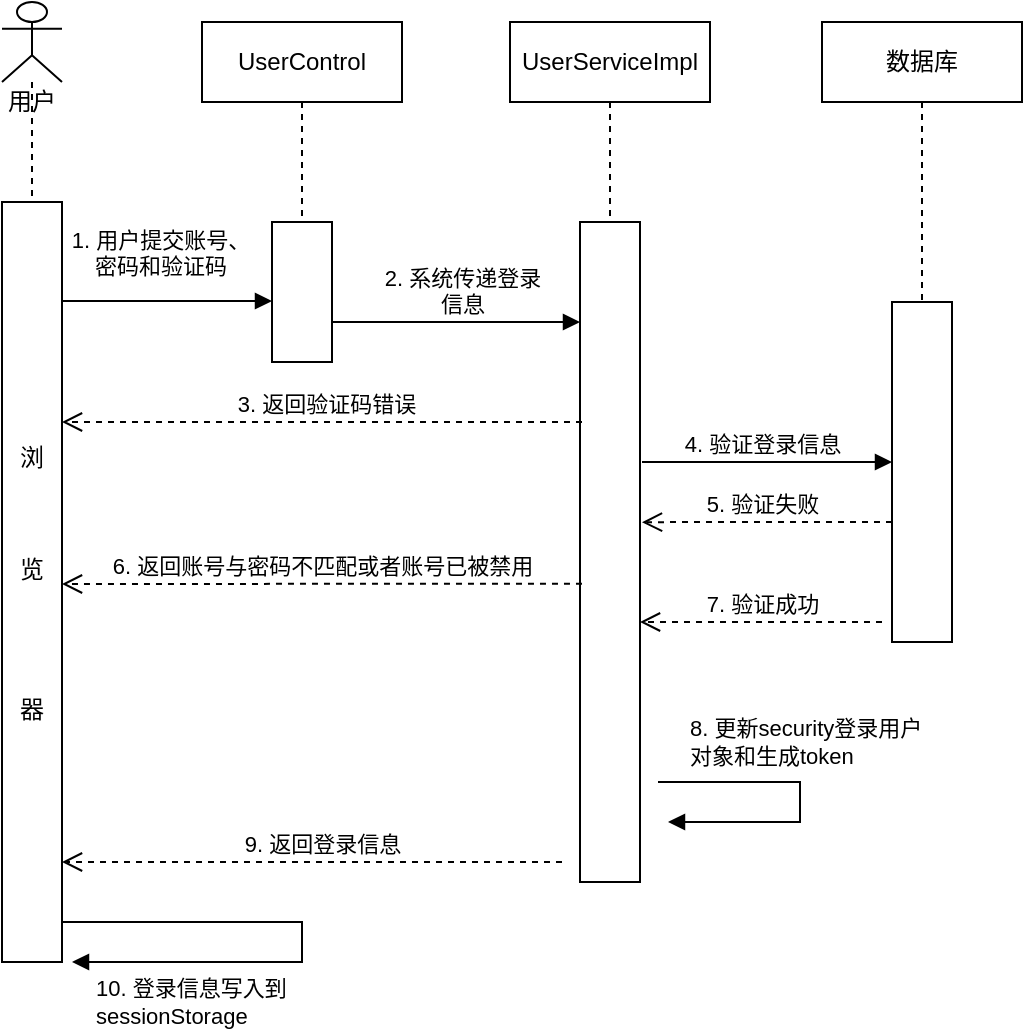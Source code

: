 <mxfile version="18.0.3" type="github" pages="7">
  <diagram id="jOLiMJiAWf5GIvNFF9FP" name="Page-1">
    <mxGraphModel dx="1278" dy="585" grid="1" gridSize="10" guides="1" tooltips="1" connect="1" arrows="1" fold="1" page="1" pageScale="1" pageWidth="827" pageHeight="1169" math="0" shadow="0">
      <root>
        <mxCell id="0" />
        <mxCell id="1" parent="0" />
        <mxCell id="xwFcN-blnOtsRmMzOvvE-4" value="浏&#xa;&#xa;&#xa;&#xa;览&#xa;&#xa;&#xa;&#xa;&#xa;器" style="points=[];perimeter=orthogonalPerimeter;spacingTop=0;spacing=1;verticalAlign=middle;horizontal=1;direction=west;labelPosition=center;verticalLabelPosition=middle;align=center;" parent="1" vertex="1">
          <mxGeometry x="60" y="190" width="30" height="380" as="geometry" />
        </mxCell>
        <mxCell id="xwFcN-blnOtsRmMzOvvE-11" value="用户" style="shape=umlLifeline;participant=umlActor;perimeter=lifelinePerimeter;whiteSpace=wrap;html=1;container=1;collapsible=0;recursiveResize=0;verticalAlign=top;spacingTop=36;outlineConnect=0;" parent="1" vertex="1">
          <mxGeometry x="60" y="90" width="30" height="100" as="geometry" />
        </mxCell>
        <mxCell id="xwFcN-blnOtsRmMzOvvE-14" value="UserControl" style="shape=umlLifeline;perimeter=lifelinePerimeter;whiteSpace=wrap;html=1;container=1;collapsible=0;recursiveResize=0;outlineConnect=0;" parent="1" vertex="1">
          <mxGeometry x="160" y="100" width="100" height="100" as="geometry" />
        </mxCell>
        <mxCell id="xwFcN-blnOtsRmMzOvvE-23" value="" style="points=[];perimeter=orthogonalPerimeter;spacingTop=0;spacing=1;verticalAlign=middle;horizontal=1;direction=west;labelPosition=center;verticalLabelPosition=middle;align=center;" parent="1" vertex="1">
          <mxGeometry x="195" y="200" width="30" height="70" as="geometry" />
        </mxCell>
        <mxCell id="xwFcN-blnOtsRmMzOvvE-24" value="&lt;font style=&quot;vertical-align: inherit;&quot;&gt;&lt;font style=&quot;vertical-align: inherit;&quot;&gt;&lt;font style=&quot;vertical-align: inherit;&quot;&gt;&lt;font style=&quot;vertical-align: inherit;&quot;&gt;1. 用户提交账号、&lt;br&gt;密码和验证码&lt;/font&gt;&lt;/font&gt;&lt;/font&gt;&lt;/font&gt;" style="html=1;verticalAlign=bottom;endArrow=block;rounded=0;elbow=vertical;spacingTop=3;" parent="1" target="xwFcN-blnOtsRmMzOvvE-23" edge="1">
          <mxGeometry x="-0.072" y="10" width="80" relative="1" as="geometry">
            <mxPoint x="90" y="239.5" as="sourcePoint" />
            <mxPoint x="229.5" y="200" as="targetPoint" />
            <mxPoint y="1" as="offset" />
          </mxGeometry>
        </mxCell>
        <mxCell id="xwFcN-blnOtsRmMzOvvE-25" value="&lt;font style=&quot;vertical-align: inherit;&quot;&gt;&lt;font style=&quot;vertical-align: inherit;&quot;&gt;&lt;font style=&quot;vertical-align: inherit;&quot;&gt;&lt;font style=&quot;vertical-align: inherit;&quot;&gt;UserServiceImpl&lt;/font&gt;&lt;/font&gt;&lt;/font&gt;&lt;/font&gt;" style="shape=umlLifeline;perimeter=lifelinePerimeter;whiteSpace=wrap;html=1;container=1;collapsible=0;recursiveResize=0;outlineConnect=0;" parent="1" vertex="1">
          <mxGeometry x="314" y="100" width="100" height="100" as="geometry" />
        </mxCell>
        <mxCell id="xwFcN-blnOtsRmMzOvvE-26" value="" style="points=[];perimeter=orthogonalPerimeter;spacingTop=0;spacing=1;verticalAlign=middle;horizontal=1;direction=west;labelPosition=center;verticalLabelPosition=middle;align=center;" parent="1" vertex="1">
          <mxGeometry x="349" y="200" width="30" height="330" as="geometry" />
        </mxCell>
        <mxCell id="xwFcN-blnOtsRmMzOvvE-30" value="2. 系统传递登录&lt;br&gt;信息" style="html=1;verticalAlign=bottom;endArrow=block;rounded=0;elbow=vertical;" parent="1" source="xwFcN-blnOtsRmMzOvvE-23" target="xwFcN-blnOtsRmMzOvvE-26" edge="1">
          <mxGeometry x="0.048" width="80" relative="1" as="geometry">
            <mxPoint x="314" y="260" as="sourcePoint" />
            <mxPoint x="470" y="260" as="targetPoint" />
            <Array as="points">
              <mxPoint x="260" y="250" />
            </Array>
            <mxPoint as="offset" />
          </mxGeometry>
        </mxCell>
        <mxCell id="xwFcN-blnOtsRmMzOvvE-32" value="3. 返回验证码错误" style="html=1;verticalAlign=bottom;endArrow=open;dashed=1;endSize=8;rounded=0;elbow=vertical;" parent="1" target="xwFcN-blnOtsRmMzOvvE-4" edge="1">
          <mxGeometry x="-0.012" relative="1" as="geometry">
            <mxPoint x="350" y="300" as="sourcePoint" />
            <mxPoint x="110" y="304" as="targetPoint" />
            <Array as="points" />
            <mxPoint as="offset" />
          </mxGeometry>
        </mxCell>
        <mxCell id="xwFcN-blnOtsRmMzOvvE-35" value="数据库" style="shape=umlLifeline;perimeter=lifelinePerimeter;whiteSpace=wrap;html=1;container=1;collapsible=0;recursiveResize=0;outlineConnect=0;" parent="1" vertex="1">
          <mxGeometry x="470" y="100" width="100" height="140" as="geometry" />
        </mxCell>
        <mxCell id="xwFcN-blnOtsRmMzOvvE-36" value="" style="points=[];perimeter=orthogonalPerimeter;spacingTop=0;spacing=1;verticalAlign=middle;horizontal=1;direction=west;labelPosition=center;verticalLabelPosition=middle;align=center;" parent="1" vertex="1">
          <mxGeometry x="505" y="240" width="30" height="170" as="geometry" />
        </mxCell>
        <mxCell id="xwFcN-blnOtsRmMzOvvE-37" value="4. 验证登录信息" style="html=1;verticalAlign=bottom;endArrow=block;rounded=0;elbow=vertical;" parent="1" target="xwFcN-blnOtsRmMzOvvE-36" edge="1">
          <mxGeometry x="-0.043" width="80" relative="1" as="geometry">
            <mxPoint x="380" y="320" as="sourcePoint" />
            <mxPoint x="460" y="260" as="targetPoint" />
            <Array as="points" />
            <mxPoint as="offset" />
          </mxGeometry>
        </mxCell>
        <mxCell id="xwFcN-blnOtsRmMzOvvE-44" value="6. 返回账号与密码不匹配或者账号已被禁用" style="html=1;verticalAlign=bottom;endArrow=open;dashed=1;endSize=8;rounded=0;elbow=vertical;exitX=0.967;exitY=0.452;exitDx=0;exitDy=0;exitPerimeter=0;" parent="1" source="xwFcN-blnOtsRmMzOvvE-26" edge="1">
          <mxGeometry relative="1" as="geometry">
            <mxPoint x="300" y="340" as="sourcePoint" />
            <mxPoint x="90" y="381" as="targetPoint" />
          </mxGeometry>
        </mxCell>
        <mxCell id="xwFcN-blnOtsRmMzOvvE-53" value="5. 验证失败" style="html=1;verticalAlign=bottom;endArrow=open;dashed=1;endSize=8;rounded=0;elbow=vertical;entryX=-0.033;entryY=0.545;entryDx=0;entryDy=0;entryPerimeter=0;" parent="1" source="xwFcN-blnOtsRmMzOvvE-36" target="xwFcN-blnOtsRmMzOvvE-26" edge="1">
          <mxGeometry x="0.05" relative="1" as="geometry">
            <mxPoint x="500" y="330" as="sourcePoint" />
            <mxPoint x="380" y="330" as="targetPoint" />
            <Array as="points">
              <mxPoint x="400" y="350" />
            </Array>
            <mxPoint as="offset" />
          </mxGeometry>
        </mxCell>
        <mxCell id="xwFcN-blnOtsRmMzOvvE-55" value="7. 验证成功" style="html=1;verticalAlign=bottom;endArrow=open;dashed=1;endSize=8;rounded=0;elbow=vertical;" parent="1" edge="1">
          <mxGeometry relative="1" as="geometry">
            <mxPoint x="500" y="400" as="sourcePoint" />
            <mxPoint x="379" y="400" as="targetPoint" />
          </mxGeometry>
        </mxCell>
        <mxCell id="xwFcN-blnOtsRmMzOvvE-57" value="10. 登录信息写入到&lt;br&gt;sessionStorage" style="edgeStyle=orthogonalEdgeStyle;html=1;align=left;spacingLeft=2;endArrow=block;rounded=0;elbow=vertical;" parent="1" edge="1">
          <mxGeometry x="0.936" y="20" relative="1" as="geometry">
            <mxPoint x="90" y="550" as="sourcePoint" />
            <Array as="points">
              <mxPoint x="210" y="550" />
              <mxPoint x="210" y="570" />
            </Array>
            <mxPoint x="95" y="570" as="targetPoint" />
            <mxPoint as="offset" />
          </mxGeometry>
        </mxCell>
        <mxCell id="xwFcN-blnOtsRmMzOvvE-58" value="9. 返回登录信息" style="html=1;verticalAlign=bottom;endArrow=open;dashed=1;endSize=8;rounded=0;elbow=vertical;" parent="1" edge="1">
          <mxGeometry x="-0.04" relative="1" as="geometry">
            <mxPoint x="340" y="520" as="sourcePoint" />
            <mxPoint x="90" y="520" as="targetPoint" />
            <mxPoint as="offset" />
          </mxGeometry>
        </mxCell>
        <mxCell id="xwFcN-blnOtsRmMzOvvE-61" value="8. 更新security登录用户&lt;br&gt;对象和生成token&amp;nbsp;&amp;nbsp;" style="edgeStyle=orthogonalEdgeStyle;html=1;align=left;spacingLeft=2;endArrow=block;rounded=0;elbow=vertical;" parent="1" edge="1">
          <mxGeometry x="-0.847" y="20" relative="1" as="geometry">
            <mxPoint x="388" y="480" as="sourcePoint" />
            <Array as="points">
              <mxPoint x="459" y="480" />
              <mxPoint x="459" y="500" />
            </Array>
            <mxPoint x="393" y="500" as="targetPoint" />
            <mxPoint as="offset" />
          </mxGeometry>
        </mxCell>
      </root>
    </mxGraphModel>
  </diagram>
  <diagram id="q03pabFbR6rUY_SWsynf" name="Page-2">
    <mxGraphModel dx="1504" dy="1857" grid="1" gridSize="10" guides="1" tooltips="1" connect="1" arrows="1" fold="1" page="1" pageScale="1" pageWidth="827" pageHeight="1169" math="0" shadow="0">
      <root>
        <mxCell id="0" />
        <mxCell id="1" parent="0" />
        <mxCell id="xvvcfpsyGpLC2p-jH8kl-1" value="" style="ellipse;html=1;shape=startState;fillColor=#000000;strokeColor=#ff0000;" vertex="1" parent="1">
          <mxGeometry x="150" y="20" width="30" height="30" as="geometry" />
        </mxCell>
        <mxCell id="xvvcfpsyGpLC2p-jH8kl-2" value="" style="edgeStyle=orthogonalEdgeStyle;html=1;verticalAlign=bottom;endArrow=open;endSize=8;strokeColor=#ff0000;rounded=0;elbow=vertical;" edge="1" parent="1" source="xvvcfpsyGpLC2p-jH8kl-1">
          <mxGeometry relative="1" as="geometry">
            <mxPoint x="165" y="80" as="targetPoint" />
          </mxGeometry>
        </mxCell>
        <mxCell id="xvvcfpsyGpLC2p-jH8kl-3" value="登录界面" style="rounded=1;whiteSpace=wrap;html=1;arcSize=40;fontColor=#000000;fillColor=#ffffc0;strokeColor=#ff0000;" vertex="1" parent="1">
          <mxGeometry x="130" y="80" width="70" height="30" as="geometry" />
        </mxCell>
        <mxCell id="xvvcfpsyGpLC2p-jH8kl-4" value="" style="edgeStyle=orthogonalEdgeStyle;html=1;verticalAlign=bottom;endArrow=open;endSize=8;strokeColor=#ff0000;rounded=0;elbow=vertical;" edge="1" parent="1" source="xvvcfpsyGpLC2p-jH8kl-3">
          <mxGeometry relative="1" as="geometry">
            <mxPoint x="165" y="140" as="targetPoint" />
          </mxGeometry>
        </mxCell>
        <mxCell id="xvvcfpsyGpLC2p-jH8kl-5" value="是否准入" style="rhombus;whiteSpace=wrap;html=1;fillColor=#ffffc0;strokeColor=#ff0000;fontFamily=Helvetica;fontSize=11;fontColor=default;" vertex="1" parent="1">
          <mxGeometry x="125" y="140" width="80" height="40" as="geometry" />
        </mxCell>
        <mxCell id="xvvcfpsyGpLC2p-jH8kl-6" value="no" style="edgeStyle=orthogonalEdgeStyle;html=1;align=left;verticalAlign=bottom;endArrow=open;endSize=8;strokeColor=#ff0000;rounded=0;labelBackgroundColor=default;fontFamily=Helvetica;fontSize=11;fontColor=default;shape=connector;elbow=vertical;" edge="1" parent="1" source="xvvcfpsyGpLC2p-jH8kl-5">
          <mxGeometry x="-0.538" relative="1" as="geometry">
            <mxPoint x="270" y="160" as="targetPoint" />
            <mxPoint as="offset" />
          </mxGeometry>
        </mxCell>
        <mxCell id="xvvcfpsyGpLC2p-jH8kl-7" value="返回错误信息" style="rounded=1;whiteSpace=wrap;html=1;arcSize=40;fontColor=#000000;fillColor=#ffffc0;strokeColor=#ff0000;" vertex="1" parent="1">
          <mxGeometry x="20" y="145" width="70" height="30" as="geometry" />
        </mxCell>
        <mxCell id="xvvcfpsyGpLC2p-jH8kl-8" value="" style="edgeStyle=orthogonalEdgeStyle;html=1;verticalAlign=bottom;endArrow=open;endSize=8;strokeColor=#ff0000;rounded=0;elbow=vertical;entryX=0;entryY=0.5;entryDx=0;entryDy=0;exitX=0.415;exitY=-0.002;exitDx=0;exitDy=0;exitPerimeter=0;" edge="1" parent="1" source="xvvcfpsyGpLC2p-jH8kl-7" target="xvvcfpsyGpLC2p-jH8kl-3">
          <mxGeometry relative="1" as="geometry">
            <mxPoint x="45" y="145" as="sourcePoint" />
          </mxGeometry>
        </mxCell>
        <mxCell id="xvvcfpsyGpLC2p-jH8kl-9" value="返回错误信息" style="rounded=1;whiteSpace=wrap;html=1;arcSize=40;fontColor=#000000;fillColor=#ffffc0;strokeColor=#ff0000;" vertex="1" parent="1">
          <mxGeometry x="20" y="145" width="70" height="30" as="geometry" />
        </mxCell>
        <mxCell id="xvvcfpsyGpLC2p-jH8kl-10" value="" style="edgeStyle=orthogonalEdgeStyle;html=1;verticalAlign=bottom;endArrow=open;endSize=8;strokeColor=#ff0000;rounded=0;elbow=vertical;entryX=1;entryY=0.5;entryDx=0;entryDy=0;exitX=0.5;exitY=0;exitDx=0;exitDy=0;" edge="1" parent="1" source="xvvcfpsyGpLC2p-jH8kl-11" target="xvvcfpsyGpLC2p-jH8kl-3">
          <mxGeometry relative="1" as="geometry">
            <mxPoint x="350.95" y="70.03" as="targetPoint" />
            <mxPoint x="270.0" y="119.97" as="sourcePoint" />
          </mxGeometry>
        </mxCell>
        <mxCell id="xvvcfpsyGpLC2p-jH8kl-11" value="返回不准入信息" style="rounded=1;whiteSpace=wrap;html=1;arcSize=40;fontColor=#000000;fillColor=#ffffc0;strokeColor=#ff0000;" vertex="1" parent="1">
          <mxGeometry x="270" y="140" width="70" height="30" as="geometry" />
        </mxCell>
        <mxCell id="xvvcfpsyGpLC2p-jH8kl-12" value="yes" style="edgeStyle=orthogonalEdgeStyle;html=1;align=left;verticalAlign=bottom;endArrow=open;endSize=8;strokeColor=#ff0000;rounded=0;labelBackgroundColor=default;fontFamily=Helvetica;fontSize=11;fontColor=default;shape=connector;elbow=vertical;exitX=0.5;exitY=1;exitDx=0;exitDy=0;" edge="1" parent="1" source="xvvcfpsyGpLC2p-jH8kl-5">
          <mxGeometry y="5" relative="1" as="geometry">
            <mxPoint x="165" y="220" as="targetPoint" />
            <mxPoint x="170" y="180" as="sourcePoint" />
            <mxPoint as="offset" />
          </mxGeometry>
        </mxCell>
        <mxCell id="xvvcfpsyGpLC2p-jH8kl-13" value="验证身份" style="rhombus;whiteSpace=wrap;html=1;fillColor=#ffffc0;strokeColor=#ff0000;fontFamily=Helvetica;fontSize=11;fontColor=default;" vertex="1" parent="1">
          <mxGeometry x="125" y="220" width="80" height="40" as="geometry" />
        </mxCell>
        <mxCell id="xvvcfpsyGpLC2p-jH8kl-14" value="验证失败" style="edgeStyle=orthogonalEdgeStyle;html=1;align=left;verticalAlign=bottom;endArrow=open;endSize=8;strokeColor=#ff0000;rounded=0;labelBackgroundColor=default;fontFamily=Helvetica;fontSize=11;fontColor=default;shape=connector;elbow=vertical;exitX=0;exitY=0.5;exitDx=0;exitDy=0;entryX=0.5;entryY=1;entryDx=0;entryDy=0;" edge="1" parent="1" source="xvvcfpsyGpLC2p-jH8kl-13" target="xvvcfpsyGpLC2p-jH8kl-9">
          <mxGeometry x="-0.185" y="-10" relative="1" as="geometry">
            <mxPoint x="377.5" y="230" as="targetPoint" />
            <mxPoint as="offset" />
          </mxGeometry>
        </mxCell>
        <mxCell id="xvvcfpsyGpLC2p-jH8kl-15" value="验证成功" style="edgeStyle=orthogonalEdgeStyle;html=1;align=left;verticalAlign=bottom;endArrow=open;endSize=8;strokeColor=#ff0000;rounded=0;labelBackgroundColor=default;fontFamily=Helvetica;fontSize=11;fontColor=default;shape=connector;elbow=vertical;exitX=0.5;exitY=1;exitDx=0;exitDy=0;" edge="1" parent="1" source="xvvcfpsyGpLC2p-jH8kl-13">
          <mxGeometry y="5" relative="1" as="geometry">
            <mxPoint x="165" y="310" as="targetPoint" />
            <mxPoint x="277.5" y="250" as="sourcePoint" />
            <mxPoint as="offset" />
          </mxGeometry>
        </mxCell>
        <mxCell id="xvvcfpsyGpLC2p-jH8kl-16" style="edgeStyle=orthogonalEdgeStyle;shape=connector;rounded=0;orthogonalLoop=1;jettySize=auto;html=1;exitX=0.5;exitY=1;exitDx=0;exitDy=0;entryX=0.5;entryY=0;entryDx=0;entryDy=0;labelBackgroundColor=default;fontFamily=Helvetica;fontSize=11;fontColor=default;endArrow=open;endSize=8;strokeColor=#ff0000;elbow=vertical;" edge="1" parent="1" source="xvvcfpsyGpLC2p-jH8kl-17" target="xvvcfpsyGpLC2p-jH8kl-18">
          <mxGeometry relative="1" as="geometry" />
        </mxCell>
        <mxCell id="xvvcfpsyGpLC2p-jH8kl-17" value="首页" style="rounded=1;whiteSpace=wrap;html=1;arcSize=40;fontColor=#000000;fillColor=#ffffc0;strokeColor=#ff0000;" vertex="1" parent="1">
          <mxGeometry x="130" y="310" width="70" height="30" as="geometry" />
        </mxCell>
        <mxCell id="xvvcfpsyGpLC2p-jH8kl-18" value="" style="ellipse;html=1;shape=endState;fillColor=#000000;strokeColor=#ff0000;fontFamily=Helvetica;fontSize=11;fontColor=default;" vertex="1" parent="1">
          <mxGeometry x="150" y="390" width="30" height="30" as="geometry" />
        </mxCell>
        <mxCell id="rSDePoiXueNLcM7oz_pW-27" value="" style="edgeStyle=orthogonalEdgeStyle;shape=connector;rounded=0;orthogonalLoop=1;jettySize=auto;html=1;labelBackgroundColor=default;fontFamily=Helvetica;fontSize=11;fontColor=default;endArrow=open;endSize=8;strokeColor=#ff0000;elbow=vertical;exitX=0.5;exitY=0.833;exitDx=0;exitDy=0;exitPerimeter=0;" edge="1" parent="1" source="rSDePoiXueNLcM7oz_pW-1" target="rSDePoiXueNLcM7oz_pW-26">
          <mxGeometry relative="1" as="geometry" />
        </mxCell>
        <mxCell id="rSDePoiXueNLcM7oz_pW-1" value="" style="ellipse;html=1;shape=startState;fillColor=#000000;strokeColor=#ff0000;" vertex="1" parent="1">
          <mxGeometry x="636.25" y="-30" width="30" height="30" as="geometry" />
        </mxCell>
        <mxCell id="rSDePoiXueNLcM7oz_pW-15" value="" style="edgeStyle=orthogonalEdgeStyle;html=1;align=left;verticalAlign=bottom;endArrow=open;endSize=8;strokeColor=#ff0000;rounded=0;labelBackgroundColor=default;fontFamily=Helvetica;fontSize=11;fontColor=default;shape=connector;elbow=vertical;exitX=0.5;exitY=1;exitDx=0;exitDy=0;" edge="1" parent="1">
          <mxGeometry y="5" relative="1" as="geometry">
            <mxPoint x="652.08" y="380" as="targetPoint" />
            <mxPoint x="652.08" y="330" as="sourcePoint" />
            <mxPoint as="offset" />
          </mxGeometry>
        </mxCell>
        <mxCell id="rSDePoiXueNLcM7oz_pW-17" value="服务器查询相关信息并返回给当前界面" style="rounded=1;whiteSpace=wrap;html=1;arcSize=40;fontColor=#000000;fillColor=#ffffc0;strokeColor=#ff0000;" vertex="1" parent="1">
          <mxGeometry x="581.25" y="260" width="142.5" height="70" as="geometry" />
        </mxCell>
        <mxCell id="rSDePoiXueNLcM7oz_pW-18" value="" style="ellipse;html=1;shape=endState;fillColor=#000000;strokeColor=#ff0000;fontFamily=Helvetica;fontSize=11;fontColor=default;" vertex="1" parent="1">
          <mxGeometry x="637.5" y="380" width="30" height="30" as="geometry" />
        </mxCell>
        <mxCell id="rSDePoiXueNLcM7oz_pW-30" style="edgeStyle=orthogonalEdgeStyle;shape=connector;rounded=0;orthogonalLoop=1;jettySize=auto;html=1;exitX=0.5;exitY=1;exitDx=0;exitDy=0;entryX=0.5;entryY=0;entryDx=0;entryDy=0;labelBackgroundColor=default;fontFamily=Helvetica;fontSize=11;fontColor=default;endArrow=open;endSize=8;strokeColor=#ff0000;elbow=vertical;" edge="1" parent="1" source="rSDePoiXueNLcM7oz_pW-24" target="rSDePoiXueNLcM7oz_pW-17">
          <mxGeometry relative="1" as="geometry" />
        </mxCell>
        <mxCell id="rSDePoiXueNLcM7oz_pW-24" value="获取消息Id" style="rounded=1;whiteSpace=wrap;html=1;arcSize=40;fontColor=#000000;fillColor=#ffffc0;strokeColor=#ff0000;" vertex="1" parent="1">
          <mxGeometry x="581.25" y="150" width="142.5" height="70" as="geometry" />
        </mxCell>
        <mxCell id="rSDePoiXueNLcM7oz_pW-29" style="edgeStyle=orthogonalEdgeStyle;shape=connector;rounded=0;orthogonalLoop=1;jettySize=auto;html=1;exitX=0.5;exitY=1;exitDx=0;exitDy=0;entryX=0.5;entryY=0;entryDx=0;entryDy=0;labelBackgroundColor=default;fontFamily=Helvetica;fontSize=11;fontColor=default;endArrow=open;endSize=8;strokeColor=#ff0000;elbow=vertical;" edge="1" parent="1" source="rSDePoiXueNLcM7oz_pW-26" target="rSDePoiXueNLcM7oz_pW-24">
          <mxGeometry relative="1" as="geometry" />
        </mxCell>
        <mxCell id="rSDePoiXueNLcM7oz_pW-26" value="点击消息" style="rounded=1;whiteSpace=wrap;html=1;arcSize=40;fontColor=#000000;fillColor=#ffffc0;strokeColor=#ff0000;" vertex="1" parent="1">
          <mxGeometry x="580" y="50" width="142.5" height="70" as="geometry" />
        </mxCell>
        <mxCell id="4s--fwpBMwwNCs8ZoAXj-1" value="" style="edgeStyle=orthogonalEdgeStyle;shape=connector;rounded=0;orthogonalLoop=1;jettySize=auto;html=1;labelBackgroundColor=default;fontFamily=Helvetica;fontSize=11;fontColor=default;endArrow=open;endSize=8;strokeColor=#ff0000;elbow=vertical;exitX=0.5;exitY=0.833;exitDx=0;exitDy=0;exitPerimeter=0;" edge="1" parent="1" source="4s--fwpBMwwNCs8ZoAXj-2" target="4s--fwpBMwwNCs8ZoAXj-9">
          <mxGeometry relative="1" as="geometry" />
        </mxCell>
        <mxCell id="4s--fwpBMwwNCs8ZoAXj-2" value="" style="ellipse;html=1;shape=startState;fillColor=#000000;strokeColor=#ff0000;" vertex="1" parent="1">
          <mxGeometry x="126.25" y="580" width="30" height="30" as="geometry" />
        </mxCell>
        <mxCell id="4s--fwpBMwwNCs8ZoAXj-3" value="" style="edgeStyle=orthogonalEdgeStyle;html=1;align=left;verticalAlign=bottom;endArrow=open;endSize=8;strokeColor=#ff0000;rounded=0;labelBackgroundColor=default;fontFamily=Helvetica;fontSize=11;fontColor=default;shape=connector;elbow=vertical;exitX=0.5;exitY=1;exitDx=0;exitDy=0;" edge="1" parent="1">
          <mxGeometry y="5" relative="1" as="geometry">
            <mxPoint x="142.08" y="990" as="targetPoint" />
            <mxPoint x="142.08" y="940" as="sourcePoint" />
            <mxPoint as="offset" />
          </mxGeometry>
        </mxCell>
        <mxCell id="4s--fwpBMwwNCs8ZoAXj-4" value="用户管理页面刷新页面，回显数据" style="rounded=1;whiteSpace=wrap;html=1;arcSize=40;fontColor=#000000;fillColor=#ffffc0;strokeColor=#ff0000;" vertex="1" parent="1">
          <mxGeometry x="71.25" y="870" width="142.5" height="70" as="geometry" />
        </mxCell>
        <mxCell id="4s--fwpBMwwNCs8ZoAXj-5" value="" style="ellipse;html=1;shape=endState;fillColor=#000000;strokeColor=#ff0000;fontFamily=Helvetica;fontSize=11;fontColor=default;" vertex="1" parent="1">
          <mxGeometry x="127.5" y="990" width="30" height="30" as="geometry" />
        </mxCell>
        <mxCell id="4s--fwpBMwwNCs8ZoAXj-6" style="edgeStyle=orthogonalEdgeStyle;shape=connector;rounded=0;orthogonalLoop=1;jettySize=auto;html=1;exitX=0.5;exitY=1;exitDx=0;exitDy=0;entryX=0.5;entryY=0;entryDx=0;entryDy=0;labelBackgroundColor=default;fontFamily=Helvetica;fontSize=11;fontColor=default;endArrow=open;endSize=8;strokeColor=#ff0000;elbow=vertical;" edge="1" parent="1" source="4s--fwpBMwwNCs8ZoAXj-7" target="4s--fwpBMwwNCs8ZoAXj-4">
          <mxGeometry relative="1" as="geometry" />
        </mxCell>
        <mxCell id="4s--fwpBMwwNCs8ZoAXj-7" value="数据库添加用户数据并返回成功" style="rounded=1;whiteSpace=wrap;html=1;arcSize=40;fontColor=#000000;fillColor=#ffffc0;strokeColor=#ff0000;" vertex="1" parent="1">
          <mxGeometry x="71.25" y="760" width="142.5" height="70" as="geometry" />
        </mxCell>
        <mxCell id="4s--fwpBMwwNCs8ZoAXj-8" style="edgeStyle=orthogonalEdgeStyle;shape=connector;rounded=0;orthogonalLoop=1;jettySize=auto;html=1;exitX=0.5;exitY=1;exitDx=0;exitDy=0;entryX=0.5;entryY=0;entryDx=0;entryDy=0;labelBackgroundColor=default;fontFamily=Helvetica;fontSize=11;fontColor=default;endArrow=open;endSize=8;strokeColor=#ff0000;elbow=vertical;" edge="1" parent="1" source="4s--fwpBMwwNCs8ZoAXj-9" target="4s--fwpBMwwNCs8ZoAXj-7">
          <mxGeometry relative="1" as="geometry" />
        </mxCell>
        <mxCell id="4s--fwpBMwwNCs8ZoAXj-9" value="单击新增用户" style="rounded=1;whiteSpace=wrap;html=1;arcSize=40;fontColor=#000000;fillColor=#ffffc0;strokeColor=#ff0000;" vertex="1" parent="1">
          <mxGeometry x="70" y="660" width="142.5" height="70" as="geometry" />
        </mxCell>
        <mxCell id="pNRT2g3OatYijJ9NiD3d-1" value="" style="edgeStyle=orthogonalEdgeStyle;shape=connector;rounded=0;orthogonalLoop=1;jettySize=auto;html=1;labelBackgroundColor=default;fontFamily=Helvetica;fontSize=11;fontColor=default;endArrow=open;endSize=8;strokeColor=#ff0000;elbow=vertical;exitX=0.5;exitY=0.833;exitDx=0;exitDy=0;exitPerimeter=0;" edge="1" parent="1" source="pNRT2g3OatYijJ9NiD3d-2" target="pNRT2g3OatYijJ9NiD3d-9">
          <mxGeometry relative="1" as="geometry" />
        </mxCell>
        <mxCell id="pNRT2g3OatYijJ9NiD3d-2" value="" style="ellipse;html=1;shape=startState;fillColor=#000000;strokeColor=#ff0000;" vertex="1" parent="1">
          <mxGeometry x="586.25" y="485" width="30" height="30" as="geometry" />
        </mxCell>
        <mxCell id="pNRT2g3OatYijJ9NiD3d-22" value="" style="edgeStyle=none;rounded=0;orthogonalLoop=1;jettySize=auto;html=1;shadow=1;labelBackgroundColor=default;fontFamily=Helvetica;fontSize=11;fontColor=default;endArrow=open;endSize=8;strokeColor=#FF0000;elbow=vertical;" edge="1" parent="1" source="pNRT2g3OatYijJ9NiD3d-4" target="pNRT2g3OatYijJ9NiD3d-21">
          <mxGeometry relative="1" as="geometry" />
        </mxCell>
        <mxCell id="pNRT2g3OatYijJ9NiD3d-4" value="教学文件存入到服务器里" style="rounded=1;whiteSpace=wrap;html=1;arcSize=40;fontColor=#000000;fillColor=#ffffc0;strokeColor=#ff0000;" vertex="1" parent="1">
          <mxGeometry x="531.25" y="775" width="142.5" height="70" as="geometry" />
        </mxCell>
        <mxCell id="pNRT2g3OatYijJ9NiD3d-6" style="edgeStyle=orthogonalEdgeStyle;shape=connector;rounded=0;orthogonalLoop=1;jettySize=auto;html=1;exitX=0.5;exitY=1;exitDx=0;exitDy=0;entryX=0.5;entryY=0;entryDx=0;entryDy=0;labelBackgroundColor=default;fontFamily=Helvetica;fontSize=11;fontColor=default;endArrow=open;endSize=8;strokeColor=#ff0000;elbow=vertical;" edge="1" parent="1" source="pNRT2g3OatYijJ9NiD3d-7" target="pNRT2g3OatYijJ9NiD3d-4">
          <mxGeometry relative="1" as="geometry" />
        </mxCell>
        <mxCell id="pNRT2g3OatYijJ9NiD3d-7" value="选择教学文件" style="rounded=1;whiteSpace=wrap;html=1;arcSize=40;fontColor=#000000;fillColor=#ffffc0;strokeColor=#ff0000;" vertex="1" parent="1">
          <mxGeometry x="531.25" y="665" width="142.5" height="70" as="geometry" />
        </mxCell>
        <mxCell id="pNRT2g3OatYijJ9NiD3d-8" style="edgeStyle=orthogonalEdgeStyle;shape=connector;rounded=0;orthogonalLoop=1;jettySize=auto;html=1;exitX=0.5;exitY=1;exitDx=0;exitDy=0;entryX=0.5;entryY=0;entryDx=0;entryDy=0;labelBackgroundColor=default;fontFamily=Helvetica;fontSize=11;fontColor=default;endArrow=open;endSize=8;strokeColor=#ff0000;elbow=vertical;" edge="1" parent="1" source="pNRT2g3OatYijJ9NiD3d-9" target="pNRT2g3OatYijJ9NiD3d-7">
          <mxGeometry relative="1" as="geometry" />
        </mxCell>
        <mxCell id="pNRT2g3OatYijJ9NiD3d-9" value="单击上传教学文件" style="rounded=1;whiteSpace=wrap;html=1;arcSize=40;fontColor=#000000;fillColor=#ffffc0;strokeColor=#ff0000;" vertex="1" parent="1">
          <mxGeometry x="530" y="565" width="142.5" height="70" as="geometry" />
        </mxCell>
        <mxCell id="pNRT2g3OatYijJ9NiD3d-24" value="" style="edgeStyle=none;rounded=0;orthogonalLoop=1;jettySize=auto;html=1;shadow=1;labelBackgroundColor=default;fontFamily=Helvetica;fontSize=11;fontColor=default;endArrow=open;endSize=8;strokeColor=#FF0000;elbow=vertical;" edge="1" parent="1" source="pNRT2g3OatYijJ9NiD3d-21" target="pNRT2g3OatYijJ9NiD3d-23">
          <mxGeometry relative="1" as="geometry" />
        </mxCell>
        <mxCell id="pNRT2g3OatYijJ9NiD3d-21" value="教学文件相关信息存入到数据库中" style="whiteSpace=wrap;html=1;fillColor=#ffffc0;strokeColor=#ff0000;fontColor=#000000;rounded=1;arcSize=40;" vertex="1" parent="1">
          <mxGeometry x="541.25" y="890" width="120" height="60" as="geometry" />
        </mxCell>
        <mxCell id="pNRT2g3OatYijJ9NiD3d-26" style="edgeStyle=none;rounded=0;orthogonalLoop=1;jettySize=auto;html=1;exitX=0.5;exitY=1;exitDx=0;exitDy=0;entryX=0.5;entryY=0;entryDx=0;entryDy=0;shadow=0;labelBackgroundColor=default;fontFamily=Helvetica;fontSize=11;fontColor=default;endArrow=open;endSize=8;strokeColor=#FF0000;elbow=vertical;" edge="1" parent="1" source="pNRT2g3OatYijJ9NiD3d-23" target="pNRT2g3OatYijJ9NiD3d-25">
          <mxGeometry relative="1" as="geometry" />
        </mxCell>
        <mxCell id="pNRT2g3OatYijJ9NiD3d-23" value="教学文件管理页面刷新页面，回显数据" style="whiteSpace=wrap;html=1;fillColor=#ffffc0;strokeColor=#ff0000;fontColor=#000000;rounded=1;arcSize=40;" vertex="1" parent="1">
          <mxGeometry x="542.5" y="990" width="120" height="60" as="geometry" />
        </mxCell>
        <mxCell id="pNRT2g3OatYijJ9NiD3d-25" value="" style="ellipse;html=1;shape=endState;fillColor=#000000;strokeColor=#ff0000;fontFamily=Helvetica;fontSize=11;fontColor=default;" vertex="1" parent="1">
          <mxGeometry x="587" y="1100" width="30" height="30" as="geometry" />
        </mxCell>
      </root>
    </mxGraphModel>
  </diagram>
  <diagram id="xmQ1Gnp2-7AOyvieAZb9" name="Page-3">
    <mxGraphModel dx="1278" dy="585" grid="1" gridSize="10" guides="1" tooltips="1" connect="1" arrows="1" fold="1" page="1" pageScale="1" pageWidth="827" pageHeight="1169" math="0" shadow="0">
      <root>
        <mxCell id="0" />
        <mxCell id="1" parent="0" />
        <mxCell id="Gn4B7lReAi4KYy9rgsEi-1" value="浏&#xa;&#xa;&#xa;&#xa;览&#xa;&#xa;&#xa;&#xa;&#xa;器" style="points=[];perimeter=orthogonalPerimeter;spacingTop=0;spacing=1;verticalAlign=middle;horizontal=1;direction=west;labelPosition=center;verticalLabelPosition=middle;align=center;" vertex="1" parent="1">
          <mxGeometry x="60" y="190" width="30" height="230" as="geometry" />
        </mxCell>
        <mxCell id="Gn4B7lReAi4KYy9rgsEi-2" value="用户" style="shape=umlLifeline;participant=umlActor;perimeter=lifelinePerimeter;whiteSpace=wrap;html=1;container=1;collapsible=0;recursiveResize=0;verticalAlign=top;spacingTop=36;outlineConnect=0;" vertex="1" parent="1">
          <mxGeometry x="60" y="90" width="30" height="100" as="geometry" />
        </mxCell>
        <mxCell id="Gn4B7lReAi4KYy9rgsEi-3" value="MsgControl" style="shape=umlLifeline;perimeter=lifelinePerimeter;whiteSpace=wrap;html=1;container=1;collapsible=0;recursiveResize=0;outlineConnect=0;" vertex="1" parent="1">
          <mxGeometry x="160" y="100" width="100" height="100" as="geometry" />
        </mxCell>
        <mxCell id="Gn4B7lReAi4KYy9rgsEi-4" value="" style="points=[];perimeter=orthogonalPerimeter;spacingTop=0;spacing=1;verticalAlign=middle;horizontal=1;direction=west;labelPosition=center;verticalLabelPosition=middle;align=center;" vertex="1" parent="1">
          <mxGeometry x="195" y="200" width="30" height="70" as="geometry" />
        </mxCell>
        <mxCell id="Gn4B7lReAi4KYy9rgsEi-5" value="&lt;font style=&quot;vertical-align: inherit;&quot;&gt;&lt;font style=&quot;vertical-align: inherit;&quot;&gt;&lt;font style=&quot;vertical-align: inherit;&quot;&gt;&lt;font style=&quot;vertical-align: inherit;&quot;&gt;1. 点击相关消息&lt;/font&gt;&lt;/font&gt;&lt;/font&gt;&lt;/font&gt;" style="html=1;verticalAlign=bottom;endArrow=block;rounded=0;elbow=vertical;spacingTop=3;" edge="1" parent="1" target="Gn4B7lReAi4KYy9rgsEi-4">
          <mxGeometry x="-0.072" y="10" width="80" relative="1" as="geometry">
            <mxPoint x="90" y="239.5" as="sourcePoint" />
            <mxPoint x="229.5" y="200" as="targetPoint" />
            <mxPoint y="1" as="offset" />
          </mxGeometry>
        </mxCell>
        <mxCell id="Gn4B7lReAi4KYy9rgsEi-6" value="&lt;font style=&quot;vertical-align: inherit;&quot;&gt;&lt;font style=&quot;vertical-align: inherit;&quot;&gt;&lt;font style=&quot;vertical-align: inherit;&quot;&gt;&lt;font style=&quot;vertical-align: inherit;&quot;&gt;MsgService&lt;/font&gt;&lt;/font&gt;&lt;/font&gt;&lt;/font&gt;" style="shape=umlLifeline;perimeter=lifelinePerimeter;whiteSpace=wrap;html=1;container=1;collapsible=0;recursiveResize=0;outlineConnect=0;" vertex="1" parent="1">
          <mxGeometry x="314" y="100" width="100" height="100" as="geometry" />
        </mxCell>
        <mxCell id="Gn4B7lReAi4KYy9rgsEi-7" value="" style="points=[];perimeter=orthogonalPerimeter;spacingTop=0;spacing=1;verticalAlign=middle;horizontal=1;direction=west;labelPosition=center;verticalLabelPosition=middle;align=center;" vertex="1" parent="1">
          <mxGeometry x="349" y="200" width="30" height="160" as="geometry" />
        </mxCell>
        <mxCell id="Gn4B7lReAi4KYy9rgsEi-8" value="2. 获取消息Id" style="html=1;verticalAlign=bottom;endArrow=block;rounded=0;elbow=vertical;" edge="1" parent="1" source="Gn4B7lReAi4KYy9rgsEi-4" target="Gn4B7lReAi4KYy9rgsEi-7">
          <mxGeometry x="0.048" width="80" relative="1" as="geometry">
            <mxPoint x="314" y="260" as="sourcePoint" />
            <mxPoint x="470" y="260" as="targetPoint" />
            <Array as="points">
              <mxPoint x="260" y="250" />
            </Array>
            <mxPoint as="offset" />
          </mxGeometry>
        </mxCell>
        <mxCell id="Gn4B7lReAi4KYy9rgsEi-10" value="MsgMapper" style="shape=umlLifeline;perimeter=lifelinePerimeter;whiteSpace=wrap;html=1;container=1;collapsible=0;recursiveResize=0;outlineConnect=0;" vertex="1" parent="1">
          <mxGeometry x="470" y="100" width="100" height="140" as="geometry" />
        </mxCell>
        <mxCell id="Gn4B7lReAi4KYy9rgsEi-11" value="" style="points=[];perimeter=orthogonalPerimeter;spacingTop=0;spacing=1;verticalAlign=middle;horizontal=1;direction=west;labelPosition=center;verticalLabelPosition=middle;align=center;" vertex="1" parent="1">
          <mxGeometry x="505" y="240" width="30" height="170" as="geometry" />
        </mxCell>
        <mxCell id="LyQEZkfbRbOdfFakFG2F-2" value="3. 调用对应的sql" style="html=1;verticalAlign=bottom;endArrow=block;rounded=0;labelBackgroundColor=default;fontFamily=Helvetica;fontSize=11;fontColor=default;endSize=8;strokeColor=#000000;shape=connector;elbow=vertical;" edge="1" parent="1">
          <mxGeometry width="80" relative="1" as="geometry">
            <mxPoint x="380" y="260" as="sourcePoint" />
            <mxPoint x="505" y="260" as="targetPoint" />
          </mxGeometry>
        </mxCell>
        <mxCell id="LyQEZkfbRbOdfFakFG2F-4" value="4. 根据消息Id在数据库中&lt;br&gt;查找相应信息并返回" style="edgeStyle=orthogonalEdgeStyle;html=1;align=left;spacingLeft=2;endArrow=block;rounded=0;labelBackgroundColor=default;fontFamily=Helvetica;fontSize=11;fontColor=default;endSize=8;strokeColor=#000000;shape=connector;elbow=vertical;exitX=0;exitY=0.636;exitDx=0;exitDy=0;exitPerimeter=0;" edge="1" parent="1" source="Gn4B7lReAi4KYy9rgsEi-11">
          <mxGeometry relative="1" as="geometry">
            <mxPoint x="540" y="280" as="sourcePoint" />
            <Array as="points">
              <mxPoint x="535" y="280" />
              <mxPoint x="585" y="280" />
              <mxPoint x="585" y="380" />
              <mxPoint x="535" y="380" />
            </Array>
            <mxPoint x="535" y="380" as="targetPoint" />
          </mxGeometry>
        </mxCell>
        <mxCell id="LyQEZkfbRbOdfFakFG2F-7" value="5. 返回消息信息" style="html=1;verticalAlign=bottom;endArrow=open;dashed=1;endSize=8;rounded=0;labelBackgroundColor=default;fontFamily=Helvetica;fontSize=11;fontColor=default;strokeColor=#000000;shape=connector;elbow=vertical;" edge="1" parent="1" source="Gn4B7lReAi4KYy9rgsEi-11">
          <mxGeometry relative="1" as="geometry">
            <mxPoint x="170" y="400" as="sourcePoint" />
            <mxPoint x="90" y="400" as="targetPoint" />
          </mxGeometry>
        </mxCell>
        <mxCell id="rO3-1Kn5tQKQPEE35pFG-2" value="用户" style="shape=umlLifeline;participant=umlActor;perimeter=lifelinePerimeter;whiteSpace=wrap;html=1;container=1;collapsible=0;recursiveResize=0;verticalAlign=top;spacingTop=36;outlineConnect=0;" vertex="1" parent="1">
          <mxGeometry x="60" y="530" width="30" height="441" as="geometry" />
        </mxCell>
        <mxCell id="rO3-1Kn5tQKQPEE35pFG-3" value="UserControl" style="shape=umlLifeline;perimeter=lifelinePerimeter;whiteSpace=wrap;html=1;container=1;collapsible=0;recursiveResize=0;outlineConnect=0;" vertex="1" parent="1">
          <mxGeometry x="160" y="540" width="100" height="100" as="geometry" />
        </mxCell>
        <mxCell id="rO3-1Kn5tQKQPEE35pFG-5" value="&lt;font style=&quot;vertical-align: inherit;&quot;&gt;&lt;font style=&quot;vertical-align: inherit;&quot;&gt;&lt;font style=&quot;vertical-align: inherit;&quot;&gt;&lt;font style=&quot;vertical-align: inherit;&quot;&gt;1. 发送数据&lt;br&gt;初始化请求&lt;/font&gt;&lt;/font&gt;&lt;/font&gt;&lt;/font&gt;" style="html=1;verticalAlign=bottom;endArrow=block;rounded=0;elbow=vertical;spacingTop=3;" edge="1" parent="1" target="rO3-1Kn5tQKQPEE35pFG-4" source="rO3-1Kn5tQKQPEE35pFG-2">
          <mxGeometry x="-0.072" y="10" width="80" relative="1" as="geometry">
            <mxPoint x="93.99" y="648.4" as="sourcePoint" />
            <mxPoint x="229.5" y="640" as="targetPoint" />
            <mxPoint y="1" as="offset" />
            <Array as="points">
              <mxPoint x="140" y="641" />
            </Array>
          </mxGeometry>
        </mxCell>
        <mxCell id="rO3-1Kn5tQKQPEE35pFG-6" value="&lt;font style=&quot;vertical-align: inherit;&quot;&gt;&lt;font style=&quot;vertical-align: inherit;&quot;&gt;&lt;font style=&quot;vertical-align: inherit;&quot;&gt;&lt;font style=&quot;vertical-align: inherit;&quot;&gt;mysql数据库&lt;/font&gt;&lt;/font&gt;&lt;/font&gt;&lt;/font&gt;" style="shape=umlLifeline;perimeter=lifelinePerimeter;whiteSpace=wrap;html=1;container=1;collapsible=0;recursiveResize=0;outlineConnect=0;" vertex="1" parent="1">
          <mxGeometry x="314" y="540" width="100" height="100" as="geometry" />
        </mxCell>
        <mxCell id="rO3-1Kn5tQKQPEE35pFG-7" value="" style="points=[];perimeter=orthogonalPerimeter;spacingTop=0;spacing=1;verticalAlign=middle;horizontal=1;direction=west;labelPosition=center;verticalLabelPosition=middle;align=center;" vertex="1" parent="1">
          <mxGeometry x="356.75" y="640" width="14.5" height="91" as="geometry" />
        </mxCell>
        <mxCell id="rO3-1Kn5tQKQPEE35pFG-9" value="用户管理界面" style="shape=umlLifeline;perimeter=lifelinePerimeter;whiteSpace=wrap;html=1;container=1;collapsible=0;recursiveResize=0;outlineConnect=0;" vertex="1" parent="1">
          <mxGeometry x="470" y="540" width="100" height="171" as="geometry" />
        </mxCell>
        <mxCell id="rO3-1Kn5tQKQPEE35pFG-4" value="" style="points=[];perimeter=orthogonalPerimeter;spacingTop=0;spacing=1;verticalAlign=middle;horizontal=1;direction=west;labelPosition=center;verticalLabelPosition=middle;align=center;" vertex="1" parent="1">
          <mxGeometry x="202.5" y="640" width="15" height="31" as="geometry" />
        </mxCell>
        <mxCell id="rO3-1Kn5tQKQPEE35pFG-19" value="2. 获得当前用户&lt;br&gt;初始化数据" style="html=1;verticalAlign=bottom;endArrow=block;rounded=0;labelBackgroundColor=default;fontFamily=Helvetica;fontSize=11;fontColor=default;endSize=8;strokeColor=#000000;elbow=vertical;" edge="1" parent="1" source="rO3-1Kn5tQKQPEE35pFG-4" target="rO3-1Kn5tQKQPEE35pFG-7">
          <mxGeometry width="80" relative="1" as="geometry">
            <mxPoint x="280" y="671" as="sourcePoint" />
            <mxPoint x="350" y="671" as="targetPoint" />
          </mxGeometry>
        </mxCell>
        <mxCell id="rO3-1Kn5tQKQPEE35pFG-20" value="" style="endArrow=none;dashed=1;html=1;rounded=0;labelBackgroundColor=default;fontFamily=Helvetica;fontSize=11;fontColor=default;endSize=8;strokeColor=#000000;elbow=vertical;" edge="1" parent="1">
          <mxGeometry width="50" height="50" relative="1" as="geometry">
            <mxPoint x="209.5" y="700.5" as="sourcePoint" />
            <mxPoint x="209.5" y="670.5" as="targetPoint" />
          </mxGeometry>
        </mxCell>
        <mxCell id="rO3-1Kn5tQKQPEE35pFG-21" value="" style="points=[];perimeter=orthogonalPerimeter;spacingTop=0;spacing=1;verticalAlign=middle;horizontal=1;direction=west;labelPosition=center;verticalLabelPosition=middle;align=center;" vertex="1" parent="1">
          <mxGeometry x="202.5" y="695" width="15" height="51" as="geometry" />
        </mxCell>
        <mxCell id="rO3-1Kn5tQKQPEE35pFG-22" value="3. 返回初始化数据" style="html=1;verticalAlign=bottom;endArrow=open;dashed=1;endSize=8;rounded=0;labelBackgroundColor=default;fontFamily=Helvetica;fontSize=11;fontColor=default;strokeColor=#000000;elbow=vertical;" edge="1" parent="1">
          <mxGeometry x="-0.024" relative="1" as="geometry">
            <mxPoint x="356.75" y="720" as="sourcePoint" />
            <mxPoint x="220" y="720" as="targetPoint" />
            <mxPoint as="offset" />
          </mxGeometry>
        </mxCell>
        <mxCell id="rO3-1Kn5tQKQPEE35pFG-25" value="4. 初始化数据返回页面" style="html=1;verticalAlign=bottom;endArrow=block;rounded=0;labelBackgroundColor=default;fontFamily=Helvetica;fontSize=11;fontColor=default;endSize=8;strokeColor=#000000;elbow=vertical;" edge="1" parent="1">
          <mxGeometry x="-0.035" y="-30" width="80" relative="1" as="geometry">
            <mxPoint x="225" y="740.5" as="sourcePoint" />
            <mxPoint x="515" y="740.5" as="targetPoint" />
            <mxPoint as="offset" />
          </mxGeometry>
        </mxCell>
        <mxCell id="rO3-1Kn5tQKQPEE35pFG-28" value="" style="html=1;points=[];perimeter=orthogonalPerimeter;fontFamily=Helvetica;fontSize=11;fontColor=default;" vertex="1" parent="1">
          <mxGeometry x="515" y="711" width="10" height="70" as="geometry" />
        </mxCell>
        <mxCell id="rO3-1Kn5tQKQPEE35pFG-29" value="11. 刷新页面" style="edgeStyle=orthogonalEdgeStyle;html=1;align=left;spacingLeft=2;endArrow=block;rounded=0;labelBackgroundColor=default;fontFamily=Helvetica;fontSize=11;fontColor=default;endSize=8;strokeColor=#000000;elbow=vertical;" edge="1" parent="1">
          <mxGeometry x="-0.059" relative="1" as="geometry">
            <mxPoint x="525" y="928.5" as="sourcePoint" />
            <Array as="points">
              <mxPoint x="550" y="928.5" />
              <mxPoint x="550" y="963.5" />
              <mxPoint x="530" y="963.5" />
            </Array>
            <mxPoint x="530" y="963.5" as="targetPoint" />
            <mxPoint as="offset" />
          </mxGeometry>
        </mxCell>
        <mxCell id="rO3-1Kn5tQKQPEE35pFG-30" value="" style="html=1;points=[];perimeter=orthogonalPerimeter;fontFamily=Helvetica;fontSize=11;fontColor=default;" vertex="1" parent="1">
          <mxGeometry x="515" y="821" width="10" height="80" as="geometry" />
        </mxCell>
        <mxCell id="rO3-1Kn5tQKQPEE35pFG-31" value="6. 新增用户" style="html=1;verticalAlign=bottom;endArrow=block;entryX=0;entryY=0;rounded=0;labelBackgroundColor=default;fontFamily=Helvetica;fontSize=11;fontColor=default;endSize=8;strokeColor=#000000;elbow=vertical;" edge="1" target="rO3-1Kn5tQKQPEE35pFG-30" parent="1" source="rO3-1Kn5tQKQPEE35pFG-2">
          <mxGeometry relative="1" as="geometry">
            <mxPoint x="445" y="821" as="sourcePoint" />
          </mxGeometry>
        </mxCell>
        <mxCell id="rO3-1Kn5tQKQPEE35pFG-32" value="7. 请求添加用户" style="html=1;verticalAlign=bottom;endArrow=open;dashed=1;endSize=8;rounded=0;labelBackgroundColor=default;fontFamily=Helvetica;fontSize=11;fontColor=default;strokeColor=#000000;elbow=vertical;" edge="1" parent="1">
          <mxGeometry relative="1" as="geometry">
            <mxPoint x="220" y="861" as="targetPoint" />
            <mxPoint x="510" y="861" as="sourcePoint" />
          </mxGeometry>
        </mxCell>
        <mxCell id="rO3-1Kn5tQKQPEE35pFG-34" value="" style="endArrow=none;dashed=1;html=1;rounded=0;shadow=1;labelBackgroundColor=default;fontFamily=Helvetica;fontSize=11;fontColor=default;endSize=8;strokeColor=#000000;elbow=vertical;" edge="1" parent="1">
          <mxGeometry width="50" height="50" relative="1" as="geometry">
            <mxPoint x="519.5" y="821" as="sourcePoint" />
            <mxPoint x="520" y="781" as="targetPoint" />
          </mxGeometry>
        </mxCell>
        <mxCell id="rO3-1Kn5tQKQPEE35pFG-36" value="" style="points=[];perimeter=orthogonalPerimeter;spacingTop=0;spacing=1;verticalAlign=middle;horizontal=1;direction=west;labelPosition=center;verticalLabelPosition=middle;align=center;" vertex="1" parent="1">
          <mxGeometry x="202.5" y="835.5" width="15" height="115.5" as="geometry" />
        </mxCell>
        <mxCell id="rO3-1Kn5tQKQPEE35pFG-37" value="" style="endArrow=none;dashed=1;html=1;rounded=0;shadow=1;labelBackgroundColor=default;fontFamily=Helvetica;fontSize=11;fontColor=default;endSize=8;strokeColor=#000000;elbow=vertical;entryX=0.5;entryY=-0.098;entryDx=0;entryDy=0;entryPerimeter=0;" edge="1" parent="1" source="rO3-1Kn5tQKQPEE35pFG-36" target="rO3-1Kn5tQKQPEE35pFG-21">
          <mxGeometry width="50" height="50" relative="1" as="geometry">
            <mxPoint x="370" y="831" as="sourcePoint" />
            <mxPoint x="200" y="751" as="targetPoint" />
          </mxGeometry>
        </mxCell>
        <mxCell id="rO3-1Kn5tQKQPEE35pFG-38" value="" style="points=[];perimeter=orthogonalPerimeter;spacingTop=0;spacing=1;verticalAlign=middle;horizontal=1;direction=west;labelPosition=center;verticalLabelPosition=middle;align=center;" vertex="1" parent="1">
          <mxGeometry x="356.25" y="865.5" width="15" height="51" as="geometry" />
        </mxCell>
        <mxCell id="rO3-1Kn5tQKQPEE35pFG-39" value="" style="endArrow=none;dashed=1;html=1;rounded=0;shadow=1;labelBackgroundColor=default;fontFamily=Helvetica;fontSize=11;fontColor=default;endSize=8;strokeColor=#000000;elbow=vertical;entryX=0.472;entryY=-0.007;entryDx=0;entryDy=0;entryPerimeter=0;" edge="1" parent="1" source="rO3-1Kn5tQKQPEE35pFG-38" target="rO3-1Kn5tQKQPEE35pFG-7">
          <mxGeometry width="50" height="50" relative="1" as="geometry">
            <mxPoint x="523.75" y="861" as="sourcePoint" />
            <mxPoint x="363.75" y="780.998" as="targetPoint" />
          </mxGeometry>
        </mxCell>
        <mxCell id="rO3-1Kn5tQKQPEE35pFG-40" value="8. 添加用户" style="html=1;verticalAlign=bottom;endArrow=block;rounded=0;shadow=1;labelBackgroundColor=default;fontFamily=Helvetica;fontSize=11;fontColor=default;endSize=8;strokeColor=#000000;elbow=vertical;" edge="1" parent="1">
          <mxGeometry width="80" relative="1" as="geometry">
            <mxPoint x="219" y="881" as="sourcePoint" />
            <mxPoint x="359" y="881" as="targetPoint" />
          </mxGeometry>
        </mxCell>
        <mxCell id="rO3-1Kn5tQKQPEE35pFG-41" value="9. 返回添加成功" style="html=1;verticalAlign=bottom;endArrow=open;dashed=1;endSize=8;rounded=0;shadow=1;labelBackgroundColor=default;fontFamily=Helvetica;fontSize=11;fontColor=default;strokeColor=#000000;elbow=vertical;" edge="1" parent="1">
          <mxGeometry relative="1" as="geometry">
            <mxPoint x="356.25" y="911" as="sourcePoint" />
            <mxPoint x="220" y="911" as="targetPoint" />
          </mxGeometry>
        </mxCell>
        <mxCell id="rO3-1Kn5tQKQPEE35pFG-44" value="" style="html=1;points=[];perimeter=orthogonalPerimeter;fontFamily=Helvetica;fontSize=11;fontColor=default;" vertex="1" parent="1">
          <mxGeometry x="515" y="921" width="10" height="50" as="geometry" />
        </mxCell>
        <mxCell id="rO3-1Kn5tQKQPEE35pFG-46" value="5.初始化页面" style="edgeStyle=orthogonalEdgeStyle;html=1;align=left;spacingLeft=2;endArrow=block;rounded=0;labelBackgroundColor=default;fontFamily=Helvetica;fontSize=11;fontColor=default;endSize=8;strokeColor=#000000;elbow=vertical;" edge="1" parent="1">
          <mxGeometry x="-0.059" relative="1" as="geometry">
            <mxPoint x="525" y="731" as="sourcePoint" />
            <Array as="points">
              <mxPoint x="550" y="731" />
              <mxPoint x="550" y="766" />
              <mxPoint x="530" y="766" />
            </Array>
            <mxPoint x="530" y="766" as="targetPoint" />
            <mxPoint as="offset" />
          </mxGeometry>
        </mxCell>
        <mxCell id="rO3-1Kn5tQKQPEE35pFG-49" value="10. 返回添加成功" style="html=1;verticalAlign=bottom;endArrow=block;rounded=0;shadow=1;labelBackgroundColor=default;fontFamily=Helvetica;fontSize=11;fontColor=default;endSize=8;strokeColor=#000000;elbow=vertical;" edge="1" parent="1">
          <mxGeometry width="80" relative="1" as="geometry">
            <mxPoint x="220" y="941" as="sourcePoint" />
            <mxPoint x="513.75" y="941" as="targetPoint" />
          </mxGeometry>
        </mxCell>
        <mxCell id="FmllpsRpJdHIz8ffRg1i-1" value="" style="endArrow=none;dashed=1;html=1;rounded=0;shadow=1;labelBackgroundColor=default;fontFamily=Helvetica;fontSize=11;fontColor=default;endSize=8;strokeColor=#000000;elbow=vertical;exitX=0.54;exitY=0;exitDx=0;exitDy=0;exitPerimeter=0;" edge="1" parent="1" source="rO3-1Kn5tQKQPEE35pFG-44">
          <mxGeometry width="50" height="50" relative="1" as="geometry">
            <mxPoint x="470" y="951" as="sourcePoint" />
            <mxPoint x="520" y="901" as="targetPoint" />
          </mxGeometry>
        </mxCell>
      </root>
    </mxGraphModel>
  </diagram>
  <diagram id="Wsjy9_Cgt-CuE3LKIKfR" name="Page-4">
    <mxGraphModel dx="1504" dy="688" grid="1" gridSize="10" guides="1" tooltips="1" connect="1" arrows="1" fold="1" page="1" pageScale="1" pageWidth="827" pageHeight="1169" math="0" shadow="0">
      <root>
        <mxCell id="0" />
        <mxCell id="1" parent="0" />
        <mxCell id="HcQy1P9e45_NrfQxACJ5-28" value="用户" style="shape=umlLifeline;participant=umlActor;perimeter=lifelinePerimeter;whiteSpace=wrap;html=1;container=1;collapsible=0;recursiveResize=0;verticalAlign=top;spacingTop=36;outlineConnect=0;" vertex="1" parent="1">
          <mxGeometry x="60" y="30" width="30" height="441" as="geometry" />
        </mxCell>
        <mxCell id="HcQy1P9e45_NrfQxACJ5-29" value="Control" style="shape=umlLifeline;perimeter=lifelinePerimeter;whiteSpace=wrap;html=1;container=1;collapsible=0;recursiveResize=0;outlineConnect=0;" vertex="1" parent="1">
          <mxGeometry x="160" y="40" width="100" height="100" as="geometry" />
        </mxCell>
        <mxCell id="HcQy1P9e45_NrfQxACJ5-30" value="&lt;font style=&quot;vertical-align: inherit;&quot;&gt;&lt;font style=&quot;vertical-align: inherit;&quot;&gt;&lt;font style=&quot;vertical-align: inherit;&quot;&gt;&lt;font style=&quot;vertical-align: inherit;&quot;&gt;1. 发送数据&lt;br&gt;初始化请求&lt;/font&gt;&lt;/font&gt;&lt;/font&gt;&lt;/font&gt;" style="html=1;verticalAlign=bottom;endArrow=block;rounded=0;elbow=vertical;spacingTop=3;" edge="1" parent="1" source="HcQy1P9e45_NrfQxACJ5-28" target="HcQy1P9e45_NrfQxACJ5-34">
          <mxGeometry x="-0.072" y="10" width="80" relative="1" as="geometry">
            <mxPoint x="93.99" y="148.4" as="sourcePoint" />
            <mxPoint x="229.5" y="140" as="targetPoint" />
            <mxPoint y="1" as="offset" />
            <Array as="points">
              <mxPoint x="140" y="141" />
            </Array>
          </mxGeometry>
        </mxCell>
        <mxCell id="HcQy1P9e45_NrfQxACJ5-31" value="&lt;font style=&quot;vertical-align: inherit;&quot;&gt;&lt;font style=&quot;vertical-align: inherit;&quot;&gt;&lt;font style=&quot;vertical-align: inherit;&quot;&gt;&lt;font style=&quot;vertical-align: inherit;&quot;&gt;mysql数据库&lt;/font&gt;&lt;/font&gt;&lt;/font&gt;&lt;/font&gt;" style="shape=umlLifeline;perimeter=lifelinePerimeter;whiteSpace=wrap;html=1;container=1;collapsible=0;recursiveResize=0;outlineConnect=0;" vertex="1" parent="1">
          <mxGeometry x="314" y="40" width="100" height="100" as="geometry" />
        </mxCell>
        <mxCell id="HcQy1P9e45_NrfQxACJ5-32" value="" style="points=[];perimeter=orthogonalPerimeter;spacingTop=0;spacing=1;verticalAlign=middle;horizontal=1;direction=west;labelPosition=center;verticalLabelPosition=middle;align=center;" vertex="1" parent="1">
          <mxGeometry x="356.75" y="140" width="14.5" height="91" as="geometry" />
        </mxCell>
        <mxCell id="HcQy1P9e45_NrfQxACJ5-33" value="教学文件管理&lt;br&gt;界面" style="shape=umlLifeline;perimeter=lifelinePerimeter;whiteSpace=wrap;html=1;container=1;collapsible=0;recursiveResize=0;outlineConnect=0;" vertex="1" parent="1">
          <mxGeometry x="470" y="40" width="100" height="171" as="geometry" />
        </mxCell>
        <mxCell id="HcQy1P9e45_NrfQxACJ5-34" value="" style="points=[];perimeter=orthogonalPerimeter;spacingTop=0;spacing=1;verticalAlign=middle;horizontal=1;direction=west;labelPosition=center;verticalLabelPosition=middle;align=center;" vertex="1" parent="1">
          <mxGeometry x="202.5" y="140" width="15" height="31" as="geometry" />
        </mxCell>
        <mxCell id="HcQy1P9e45_NrfQxACJ5-35" value="2. 获得当前用户&lt;br&gt;初始化数据" style="html=1;verticalAlign=bottom;endArrow=block;rounded=0;labelBackgroundColor=default;fontFamily=Helvetica;fontSize=11;fontColor=default;endSize=8;strokeColor=#000000;elbow=vertical;" edge="1" parent="1" source="HcQy1P9e45_NrfQxACJ5-34" target="HcQy1P9e45_NrfQxACJ5-32">
          <mxGeometry width="80" relative="1" as="geometry">
            <mxPoint x="280" y="171" as="sourcePoint" />
            <mxPoint x="350" y="171" as="targetPoint" />
          </mxGeometry>
        </mxCell>
        <mxCell id="HcQy1P9e45_NrfQxACJ5-36" value="" style="endArrow=none;dashed=1;html=1;rounded=0;labelBackgroundColor=default;fontFamily=Helvetica;fontSize=11;fontColor=default;endSize=8;strokeColor=#000000;elbow=vertical;" edge="1" parent="1">
          <mxGeometry width="50" height="50" relative="1" as="geometry">
            <mxPoint x="209.5" y="200.5" as="sourcePoint" />
            <mxPoint x="209.5" y="170.5" as="targetPoint" />
          </mxGeometry>
        </mxCell>
        <mxCell id="HcQy1P9e45_NrfQxACJ5-37" value="" style="points=[];perimeter=orthogonalPerimeter;spacingTop=0;spacing=1;verticalAlign=middle;horizontal=1;direction=west;labelPosition=center;verticalLabelPosition=middle;align=center;" vertex="1" parent="1">
          <mxGeometry x="202.5" y="195" width="15" height="51" as="geometry" />
        </mxCell>
        <mxCell id="HcQy1P9e45_NrfQxACJ5-38" value="3. 返回初始化数据" style="html=1;verticalAlign=bottom;endArrow=open;dashed=1;endSize=8;rounded=0;labelBackgroundColor=default;fontFamily=Helvetica;fontSize=11;fontColor=default;strokeColor=#000000;elbow=vertical;" edge="1" parent="1">
          <mxGeometry x="-0.024" relative="1" as="geometry">
            <mxPoint x="356.75" y="220" as="sourcePoint" />
            <mxPoint x="220" y="220" as="targetPoint" />
            <mxPoint as="offset" />
          </mxGeometry>
        </mxCell>
        <mxCell id="HcQy1P9e45_NrfQxACJ5-39" value="4. 初始化数据返回页面" style="html=1;verticalAlign=bottom;endArrow=block;rounded=0;labelBackgroundColor=default;fontFamily=Helvetica;fontSize=11;fontColor=default;endSize=8;strokeColor=#000000;elbow=vertical;" edge="1" parent="1">
          <mxGeometry x="-0.035" y="-30" width="80" relative="1" as="geometry">
            <mxPoint x="225" y="240.5" as="sourcePoint" />
            <mxPoint x="515" y="240.5" as="targetPoint" />
            <mxPoint as="offset" />
          </mxGeometry>
        </mxCell>
        <mxCell id="HcQy1P9e45_NrfQxACJ5-40" value="" style="html=1;points=[];perimeter=orthogonalPerimeter;fontFamily=Helvetica;fontSize=11;fontColor=default;" vertex="1" parent="1">
          <mxGeometry x="515" y="211" width="10" height="70" as="geometry" />
        </mxCell>
        <mxCell id="HcQy1P9e45_NrfQxACJ5-41" value="15. 刷新页面" style="edgeStyle=orthogonalEdgeStyle;html=1;align=left;spacingLeft=2;endArrow=block;rounded=0;labelBackgroundColor=default;fontFamily=Helvetica;fontSize=11;fontColor=default;endSize=8;strokeColor=#000000;elbow=vertical;" edge="1" parent="1">
          <mxGeometry x="-0.059" relative="1" as="geometry">
            <mxPoint x="525" y="537.5" as="sourcePoint" />
            <Array as="points">
              <mxPoint x="550" y="537.5" />
              <mxPoint x="550" y="572.5" />
              <mxPoint x="530" y="572.5" />
            </Array>
            <mxPoint x="530" y="572.5" as="targetPoint" />
            <mxPoint as="offset" />
          </mxGeometry>
        </mxCell>
        <mxCell id="HcQy1P9e45_NrfQxACJ5-42" value="" style="html=1;points=[];perimeter=orthogonalPerimeter;fontFamily=Helvetica;fontSize=11;fontColor=default;" vertex="1" parent="1">
          <mxGeometry x="515" y="321" width="10" height="80" as="geometry" />
        </mxCell>
        <mxCell id="HcQy1P9e45_NrfQxACJ5-43" value="6. 选择文件" style="html=1;verticalAlign=bottom;endArrow=block;entryX=0.1;entryY=0.123;rounded=0;labelBackgroundColor=default;fontFamily=Helvetica;fontSize=11;fontColor=default;endSize=8;strokeColor=#000000;elbow=vertical;entryDx=0;entryDy=0;entryPerimeter=0;" edge="1" parent="1" source="HcQy1P9e45_NrfQxACJ5-28" target="XwaewyuB54nfLKkCclk6-4">
          <mxGeometry x="-0.022" y="1" relative="1" as="geometry">
            <mxPoint x="445" y="321" as="sourcePoint" />
            <mxPoint x="1" as="offset" />
          </mxGeometry>
        </mxCell>
        <mxCell id="HcQy1P9e45_NrfQxACJ5-44" value="9. 符合要求，文件流传递" style="html=1;verticalAlign=bottom;endArrow=open;dashed=1;endSize=8;rounded=0;labelBackgroundColor=default;fontFamily=Helvetica;fontSize=11;fontColor=default;strokeColor=#000000;elbow=vertical;" edge="1" parent="1">
          <mxGeometry relative="1" as="geometry">
            <mxPoint x="220" y="361" as="targetPoint" />
            <mxPoint x="510" y="361" as="sourcePoint" />
          </mxGeometry>
        </mxCell>
        <mxCell id="HcQy1P9e45_NrfQxACJ5-45" value="" style="endArrow=none;dashed=1;html=1;rounded=0;shadow=1;labelBackgroundColor=default;fontFamily=Helvetica;fontSize=11;fontColor=default;endSize=8;strokeColor=#000000;elbow=vertical;" edge="1" parent="1">
          <mxGeometry width="50" height="50" relative="1" as="geometry">
            <mxPoint x="519.5" y="321" as="sourcePoint" />
            <mxPoint x="520" y="281" as="targetPoint" />
          </mxGeometry>
        </mxCell>
        <mxCell id="HcQy1P9e45_NrfQxACJ5-46" value="" style="points=[];perimeter=orthogonalPerimeter;spacingTop=0;spacing=1;verticalAlign=middle;horizontal=1;direction=west;labelPosition=center;verticalLabelPosition=middle;align=center;" vertex="1" parent="1">
          <mxGeometry x="202.5" y="335.5" width="15" height="234.5" as="geometry" />
        </mxCell>
        <mxCell id="HcQy1P9e45_NrfQxACJ5-47" value="" style="endArrow=none;dashed=1;html=1;rounded=0;shadow=1;labelBackgroundColor=default;fontFamily=Helvetica;fontSize=11;fontColor=default;endSize=8;strokeColor=#000000;elbow=vertical;entryX=0.5;entryY=-0.098;entryDx=0;entryDy=0;entryPerimeter=0;" edge="1" parent="1" source="HcQy1P9e45_NrfQxACJ5-46" target="HcQy1P9e45_NrfQxACJ5-37">
          <mxGeometry width="50" height="50" relative="1" as="geometry">
            <mxPoint x="370" y="331" as="sourcePoint" />
            <mxPoint x="200" y="251" as="targetPoint" />
          </mxGeometry>
        </mxCell>
        <mxCell id="HcQy1P9e45_NrfQxACJ5-48" value="" style="points=[];perimeter=orthogonalPerimeter;spacingTop=0;spacing=1;verticalAlign=middle;horizontal=1;direction=west;labelPosition=center;verticalLabelPosition=middle;align=center;" vertex="1" parent="1">
          <mxGeometry x="356.75" y="479" width="15" height="51" as="geometry" />
        </mxCell>
        <mxCell id="HcQy1P9e45_NrfQxACJ5-49" value="" style="endArrow=none;dashed=1;html=1;rounded=0;shadow=1;labelBackgroundColor=default;fontFamily=Helvetica;fontSize=11;fontColor=default;endSize=8;strokeColor=#000000;elbow=vertical;entryX=0.472;entryY=-0.007;entryDx=0;entryDy=0;entryPerimeter=0;" edge="1" parent="1" source="HcQy1P9e45_NrfQxACJ5-48" target="HcQy1P9e45_NrfQxACJ5-32">
          <mxGeometry width="50" height="50" relative="1" as="geometry">
            <mxPoint x="523.75" y="361" as="sourcePoint" />
            <mxPoint x="363.75" y="280.998" as="targetPoint" />
          </mxGeometry>
        </mxCell>
        <mxCell id="HcQy1P9e45_NrfQxACJ5-52" value="" style="html=1;points=[];perimeter=orthogonalPerimeter;fontFamily=Helvetica;fontSize=11;fontColor=default;" vertex="1" parent="1">
          <mxGeometry x="515" y="510" width="10" height="80" as="geometry" />
        </mxCell>
        <mxCell id="HcQy1P9e45_NrfQxACJ5-53" value="5.初始化页面" style="edgeStyle=orthogonalEdgeStyle;html=1;align=left;spacingLeft=2;endArrow=block;rounded=0;labelBackgroundColor=default;fontFamily=Helvetica;fontSize=11;fontColor=default;endSize=8;strokeColor=#000000;elbow=vertical;" edge="1" parent="1">
          <mxGeometry x="-0.059" relative="1" as="geometry">
            <mxPoint x="525" y="231" as="sourcePoint" />
            <Array as="points">
              <mxPoint x="550" y="231" />
              <mxPoint x="550" y="266" />
              <mxPoint x="530" y="266" />
            </Array>
            <mxPoint x="530" y="266" as="targetPoint" />
            <mxPoint as="offset" />
          </mxGeometry>
        </mxCell>
        <mxCell id="HcQy1P9e45_NrfQxACJ5-55" value="本地&lt;span style=&quot;color: rgba(0, 0, 0, 0); font-family: monospace; font-size: 0px; text-align: start;&quot;&gt;%3CmxGraphModel%3E%3Croot%3E%3CmxCell%20id%3D%220%22%2F%3E%3CmxCell%20id%3D%221%22%20parent%3D%220%22%2F%3E%3CmxCell%20id%3D%222%22%20value%3D%22%E6%95%99%E5%AD%A6%E6%96%87%E4%BB%B6%E7%AE%A1%E7%90%86%26lt%3Bbr%26gt%3B%E7%95%8C%E9%9D%A2%22%20style%3D%22shape%3DumlLifeline%3Bperimeter%3DlifelinePerimeter%3BwhiteSpace%3Dwrap%3Bhtml%3D1%3Bcontainer%3D1%3Bcollapsible%3D0%3BrecursiveResize%3D0%3BoutlineConnect%3D0%3B%22%20vertex%3D%221%22%20parent%3D%221%22%3E%3CmxGeometry%20x%3D%22470%22%20y%3D%2240%22%20width%3D%22100%22%20height%3D%22171%22%20as%3D%22geometry%22%2F%3E%3C%2FmxCell%3E%3C%2Froot%3E%3C%2FmxGraphModel%3E&lt;/span&gt;" style="shape=umlLifeline;perimeter=lifelinePerimeter;whiteSpace=wrap;html=1;container=1;collapsible=0;recursiveResize=0;outlineConnect=0;" vertex="1" parent="1">
          <mxGeometry x="600" y="40" width="100" height="260" as="geometry" />
        </mxCell>
        <mxCell id="HcQy1P9e45_NrfQxACJ5-56" value="服务器" style="shape=umlLifeline;perimeter=lifelinePerimeter;whiteSpace=wrap;html=1;container=1;collapsible=0;recursiveResize=0;outlineConnect=0;" vertex="1" parent="1">
          <mxGeometry x="720" y="40" width="100" height="350" as="geometry" />
        </mxCell>
        <mxCell id="XwaewyuB54nfLKkCclk6-1" value="" style="endArrow=none;dashed=1;html=1;rounded=0;shadow=1;labelBackgroundColor=default;fontFamily=Helvetica;fontSize=11;fontColor=default;endSize=8;strokeColor=#000000;elbow=vertical;" edge="1" parent="1" source="HcQy1P9e45_NrfQxACJ5-52">
          <mxGeometry width="50" height="50" relative="1" as="geometry">
            <mxPoint x="520" y="420" as="sourcePoint" />
            <mxPoint x="520" y="401" as="targetPoint" />
          </mxGeometry>
        </mxCell>
        <mxCell id="XwaewyuB54nfLKkCclk6-4" value="" style="html=1;points=[];perimeter=orthogonalPerimeter;fontFamily=Helvetica;fontSize=11;fontColor=default;" vertex="1" parent="1">
          <mxGeometry x="645" y="300" width="10" height="80" as="geometry" />
        </mxCell>
        <mxCell id="XwaewyuB54nfLKkCclk6-6" value="7. 传递文件" style="html=1;verticalAlign=bottom;endArrow=open;dashed=1;endSize=8;rounded=0;shadow=1;labelBackgroundColor=default;fontFamily=Helvetica;fontSize=11;fontColor=default;strokeColor=#000000;elbow=vertical;" edge="1" parent="1">
          <mxGeometry relative="1" as="geometry">
            <mxPoint x="640" y="340" as="sourcePoint" />
            <mxPoint x="525" y="339.5" as="targetPoint" />
          </mxGeometry>
        </mxCell>
        <mxCell id="XwaewyuB54nfLKkCclk6-7" value="8. 判断是否&lt;br&gt;符合要求" style="edgeStyle=orthogonalEdgeStyle;html=1;align=left;spacingLeft=2;endArrow=block;rounded=0;labelBackgroundColor=default;fontFamily=Helvetica;fontSize=11;fontColor=default;endSize=8;strokeColor=#000000;elbow=vertical;" edge="1" parent="1">
          <mxGeometry x="-0.059" relative="1" as="geometry">
            <mxPoint x="525" y="365.5" as="sourcePoint" />
            <Array as="points">
              <mxPoint x="550" y="365.5" />
              <mxPoint x="550" y="400.5" />
              <mxPoint x="530" y="400.5" />
            </Array>
            <mxPoint x="530" y="400.5" as="targetPoint" />
            <mxPoint as="offset" />
          </mxGeometry>
        </mxCell>
        <mxCell id="XwaewyuB54nfLKkCclk6-9" value="10.上传到服务器&amp;nbsp;" style="html=1;verticalAlign=bottom;endArrow=block;rounded=0;shadow=1;labelBackgroundColor=default;fontFamily=Helvetica;fontSize=11;fontColor=default;endSize=8;strokeColor=#000000;elbow=vertical;startArrow=none;" edge="1" parent="1" source="XwaewyuB54nfLKkCclk6-8">
          <mxGeometry x="1" y="-342" width="80" relative="1" as="geometry">
            <mxPoint x="219.5" y="427.25" as="sourcePoint" />
            <mxPoint x="772" y="427.25" as="targetPoint" />
            <mxPoint y="2" as="offset" />
          </mxGeometry>
        </mxCell>
        <mxCell id="XwaewyuB54nfLKkCclk6-10" value="11. 返回上传成功" style="html=1;verticalAlign=bottom;endArrow=open;dashed=1;endSize=8;rounded=0;shadow=1;labelBackgroundColor=default;fontFamily=Helvetica;fontSize=11;fontColor=default;strokeColor=#000000;elbow=vertical;" edge="1" parent="1">
          <mxGeometry relative="1" as="geometry">
            <mxPoint x="772" y="460" as="sourcePoint" />
            <mxPoint x="220" y="460" as="targetPoint" />
          </mxGeometry>
        </mxCell>
        <mxCell id="XwaewyuB54nfLKkCclk6-11" value="12. 文件相关信息存储" style="html=1;verticalAlign=bottom;endArrow=block;rounded=0;shadow=1;labelBackgroundColor=default;fontFamily=Helvetica;fontSize=11;fontColor=default;endSize=8;strokeColor=#000000;elbow=vertical;entryX=0.917;entryY=0.757;entryDx=0;entryDy=0;entryPerimeter=0;" edge="1" parent="1" target="HcQy1P9e45_NrfQxACJ5-48">
          <mxGeometry width="80" relative="1" as="geometry">
            <mxPoint x="220" y="490" as="sourcePoint" />
            <mxPoint x="300" y="490" as="targetPoint" />
          </mxGeometry>
        </mxCell>
        <mxCell id="XwaewyuB54nfLKkCclk6-12" value="13. 返回文件存储成功" style="html=1;verticalAlign=bottom;endArrow=open;dashed=1;endSize=8;rounded=0;shadow=1;labelBackgroundColor=default;fontFamily=Helvetica;fontSize=11;fontColor=default;strokeColor=#000000;elbow=vertical;" edge="1" parent="1">
          <mxGeometry relative="1" as="geometry">
            <mxPoint x="356.75" y="520" as="sourcePoint" />
            <mxPoint x="220" y="520" as="targetPoint" />
          </mxGeometry>
        </mxCell>
        <mxCell id="XwaewyuB54nfLKkCclk6-13" value="14. 返回文件上传成功" style="html=1;verticalAlign=bottom;endArrow=block;rounded=0;shadow=1;labelBackgroundColor=default;fontFamily=Helvetica;fontSize=11;fontColor=default;endSize=8;strokeColor=#000000;elbow=vertical;" edge="1" parent="1">
          <mxGeometry width="80" relative="1" as="geometry">
            <mxPoint x="217.5" y="560" as="sourcePoint" />
            <mxPoint x="510" y="560" as="targetPoint" />
          </mxGeometry>
        </mxCell>
        <mxCell id="XwaewyuB54nfLKkCclk6-8" value="" style="html=1;points=[];perimeter=orthogonalPerimeter;fontFamily=Helvetica;fontSize=11;fontColor=default;" vertex="1" parent="1">
          <mxGeometry x="765" y="390" width="10" height="80" as="geometry" />
        </mxCell>
        <mxCell id="XwaewyuB54nfLKkCclk6-16" value="" style="html=1;verticalAlign=bottom;endArrow=block;rounded=0;shadow=1;labelBackgroundColor=default;fontFamily=Helvetica;fontSize=11;fontColor=default;endSize=8;strokeColor=#000000;elbow=vertical;" edge="1" parent="1">
          <mxGeometry width="80" relative="1" as="geometry">
            <mxPoint x="220" y="430" as="sourcePoint" />
            <mxPoint x="760" y="430" as="targetPoint" />
          </mxGeometry>
        </mxCell>
      </root>
    </mxGraphModel>
  </diagram>
  <diagram id="oWOiTLJto-kDfYCYzOYQ" name="Page-5">
    <mxGraphModel dx="1278" dy="585" grid="1" gridSize="10" guides="1" tooltips="1" connect="1" arrows="1" fold="1" page="1" pageScale="1" pageWidth="827" pageHeight="1169" math="0" shadow="0">
      <root>
        <mxCell id="0" />
        <mxCell id="1" parent="0" />
        <mxCell id="a0PMoFdgcxB-xL_lOZZJ-1" value="浏&#xa;&#xa;&#xa;&#xa;览&#xa;&#xa;&#xa;&#xa;&#xa;器" style="points=[];perimeter=orthogonalPerimeter;spacingTop=0;spacing=1;verticalAlign=middle;horizontal=1;direction=west;labelPosition=center;verticalLabelPosition=middle;align=center;" vertex="1" parent="1">
          <mxGeometry x="60" y="190" width="30" height="230" as="geometry" />
        </mxCell>
        <mxCell id="a0PMoFdgcxB-xL_lOZZJ-2" value="用户" style="shape=umlLifeline;participant=umlActor;perimeter=lifelinePerimeter;whiteSpace=wrap;html=1;container=1;collapsible=0;recursiveResize=0;verticalAlign=top;spacingTop=36;outlineConnect=0;" vertex="1" parent="1">
          <mxGeometry x="60" y="90" width="30" height="100" as="geometry" />
        </mxCell>
        <mxCell id="a0PMoFdgcxB-xL_lOZZJ-3" value="UserFileControl" style="shape=umlLifeline;perimeter=lifelinePerimeter;whiteSpace=wrap;html=1;container=1;collapsible=0;recursiveResize=0;outlineConnect=0;" vertex="1" parent="1">
          <mxGeometry x="160" y="100" width="100" height="100" as="geometry" />
        </mxCell>
        <mxCell id="a0PMoFdgcxB-xL_lOZZJ-4" value="" style="points=[];perimeter=orthogonalPerimeter;spacingTop=0;spacing=1;verticalAlign=middle;horizontal=1;direction=west;labelPosition=center;verticalLabelPosition=middle;align=center;" vertex="1" parent="1">
          <mxGeometry x="195" y="200" width="30" height="70" as="geometry" />
        </mxCell>
        <mxCell id="a0PMoFdgcxB-xL_lOZZJ-5" value="&lt;font style=&quot;vertical-align: inherit;&quot;&gt;&lt;font style=&quot;vertical-align: inherit;&quot;&gt;&lt;font style=&quot;vertical-align: inherit;&quot;&gt;&lt;font style=&quot;vertical-align: inherit;&quot;&gt;1. 点击审核&lt;/font&gt;&lt;/font&gt;&lt;/font&gt;&lt;/font&gt;" style="html=1;verticalAlign=bottom;endArrow=block;rounded=0;elbow=vertical;spacingTop=3;" edge="1" parent="1" target="a0PMoFdgcxB-xL_lOZZJ-4">
          <mxGeometry x="-0.072" y="10" width="80" relative="1" as="geometry">
            <mxPoint x="90" y="239.5" as="sourcePoint" />
            <mxPoint x="229.5" y="200" as="targetPoint" />
            <mxPoint y="1" as="offset" />
          </mxGeometry>
        </mxCell>
        <mxCell id="a0PMoFdgcxB-xL_lOZZJ-6" value="&lt;font style=&quot;vertical-align: inherit;&quot;&gt;&lt;font style=&quot;vertical-align: inherit;&quot;&gt;&lt;font style=&quot;vertical-align: inherit;&quot;&gt;&lt;font style=&quot;vertical-align: inherit;&quot;&gt;UserFileService&lt;/font&gt;&lt;/font&gt;&lt;/font&gt;&lt;/font&gt;" style="shape=umlLifeline;perimeter=lifelinePerimeter;whiteSpace=wrap;html=1;container=1;collapsible=0;recursiveResize=0;outlineConnect=0;" vertex="1" parent="1">
          <mxGeometry x="314" y="100" width="100" height="100" as="geometry" />
        </mxCell>
        <mxCell id="a0PMoFdgcxB-xL_lOZZJ-7" value="" style="points=[];perimeter=orthogonalPerimeter;spacingTop=0;spacing=1;verticalAlign=middle;horizontal=1;direction=west;labelPosition=center;verticalLabelPosition=middle;align=center;" vertex="1" parent="1">
          <mxGeometry x="349" y="200" width="30" height="160" as="geometry" />
        </mxCell>
        <mxCell id="a0PMoFdgcxB-xL_lOZZJ-8" value="2. 获取文件Id" style="html=1;verticalAlign=bottom;endArrow=block;rounded=0;elbow=vertical;" edge="1" parent="1" source="a0PMoFdgcxB-xL_lOZZJ-4" target="a0PMoFdgcxB-xL_lOZZJ-7">
          <mxGeometry x="0.048" width="80" relative="1" as="geometry">
            <mxPoint x="314" y="260" as="sourcePoint" />
            <mxPoint x="470" y="260" as="targetPoint" />
            <Array as="points">
              <mxPoint x="260" y="250" />
            </Array>
            <mxPoint as="offset" />
          </mxGeometry>
        </mxCell>
        <mxCell id="a0PMoFdgcxB-xL_lOZZJ-9" value="UserFileMapper" style="shape=umlLifeline;perimeter=lifelinePerimeter;whiteSpace=wrap;html=1;container=1;collapsible=0;recursiveResize=0;outlineConnect=0;" vertex="1" parent="1">
          <mxGeometry x="470" y="100" width="100" height="140" as="geometry" />
        </mxCell>
        <mxCell id="a0PMoFdgcxB-xL_lOZZJ-10" value="" style="points=[];perimeter=orthogonalPerimeter;spacingTop=0;spacing=1;verticalAlign=middle;horizontal=1;direction=west;labelPosition=center;verticalLabelPosition=middle;align=center;" vertex="1" parent="1">
          <mxGeometry x="505" y="240" width="30" height="170" as="geometry" />
        </mxCell>
        <mxCell id="a0PMoFdgcxB-xL_lOZZJ-11" value="3. 调用对应的sql" style="html=1;verticalAlign=bottom;endArrow=block;rounded=0;labelBackgroundColor=default;fontFamily=Helvetica;fontSize=11;fontColor=default;endSize=8;strokeColor=#000000;shape=connector;elbow=vertical;" edge="1" parent="1">
          <mxGeometry width="80" relative="1" as="geometry">
            <mxPoint x="380" y="260" as="sourcePoint" />
            <mxPoint x="505" y="260" as="targetPoint" />
          </mxGeometry>
        </mxCell>
        <mxCell id="a0PMoFdgcxB-xL_lOZZJ-12" value="4. 根据文件Id在数据库中&lt;br&gt;查找相应信息并返回" style="edgeStyle=orthogonalEdgeStyle;html=1;align=left;spacingLeft=2;endArrow=block;rounded=0;labelBackgroundColor=default;fontFamily=Helvetica;fontSize=11;fontColor=default;endSize=8;strokeColor=#000000;shape=connector;elbow=vertical;exitX=0;exitY=0.636;exitDx=0;exitDy=0;exitPerimeter=0;" edge="1" parent="1" source="a0PMoFdgcxB-xL_lOZZJ-10">
          <mxGeometry relative="1" as="geometry">
            <mxPoint x="540" y="280" as="sourcePoint" />
            <Array as="points">
              <mxPoint x="535" y="280" />
              <mxPoint x="585" y="280" />
              <mxPoint x="585" y="380" />
              <mxPoint x="535" y="380" />
            </Array>
            <mxPoint x="535" y="380" as="targetPoint" />
          </mxGeometry>
        </mxCell>
        <mxCell id="a0PMoFdgcxB-xL_lOZZJ-13" value="5. 返回文件信息" style="html=1;verticalAlign=bottom;endArrow=open;dashed=1;endSize=8;rounded=0;labelBackgroundColor=default;fontFamily=Helvetica;fontSize=11;fontColor=default;strokeColor=#000000;shape=connector;elbow=vertical;" edge="1" parent="1" source="a0PMoFdgcxB-xL_lOZZJ-10">
          <mxGeometry relative="1" as="geometry">
            <mxPoint x="170" y="400" as="sourcePoint" />
            <mxPoint x="90" y="400" as="targetPoint" />
          </mxGeometry>
        </mxCell>
        <mxCell id="a0PMoFdgcxB-xL_lOZZJ-14" value="用户" style="shape=umlLifeline;participant=umlActor;perimeter=lifelinePerimeter;whiteSpace=wrap;html=1;container=1;collapsible=0;recursiveResize=0;verticalAlign=top;spacingTop=36;outlineConnect=0;" vertex="1" parent="1">
          <mxGeometry x="60" y="530" width="30" height="441" as="geometry" />
        </mxCell>
        <mxCell id="a0PMoFdgcxB-xL_lOZZJ-15" value="UserControl" style="shape=umlLifeline;perimeter=lifelinePerimeter;whiteSpace=wrap;html=1;container=1;collapsible=0;recursiveResize=0;outlineConnect=0;" vertex="1" parent="1">
          <mxGeometry x="160" y="540" width="100" height="100" as="geometry" />
        </mxCell>
        <mxCell id="a0PMoFdgcxB-xL_lOZZJ-16" value="&lt;font style=&quot;vertical-align: inherit;&quot;&gt;&lt;font style=&quot;vertical-align: inherit;&quot;&gt;&lt;font style=&quot;vertical-align: inherit;&quot;&gt;&lt;font style=&quot;vertical-align: inherit;&quot;&gt;1. 发送数据&lt;br&gt;初始化请求&lt;/font&gt;&lt;/font&gt;&lt;/font&gt;&lt;/font&gt;" style="html=1;verticalAlign=bottom;endArrow=block;rounded=0;elbow=vertical;spacingTop=3;" edge="1" parent="1" source="a0PMoFdgcxB-xL_lOZZJ-14" target="a0PMoFdgcxB-xL_lOZZJ-20">
          <mxGeometry x="-0.072" y="10" width="80" relative="1" as="geometry">
            <mxPoint x="93.99" y="648.4" as="sourcePoint" />
            <mxPoint x="229.5" y="640" as="targetPoint" />
            <mxPoint y="1" as="offset" />
            <Array as="points">
              <mxPoint x="140" y="641" />
            </Array>
          </mxGeometry>
        </mxCell>
        <mxCell id="a0PMoFdgcxB-xL_lOZZJ-17" value="&lt;font style=&quot;vertical-align: inherit;&quot;&gt;&lt;font style=&quot;vertical-align: inherit;&quot;&gt;&lt;font style=&quot;vertical-align: inherit;&quot;&gt;&lt;font style=&quot;vertical-align: inherit;&quot;&gt;mysql数据库&lt;/font&gt;&lt;/font&gt;&lt;/font&gt;&lt;/font&gt;" style="shape=umlLifeline;perimeter=lifelinePerimeter;whiteSpace=wrap;html=1;container=1;collapsible=0;recursiveResize=0;outlineConnect=0;" vertex="1" parent="1">
          <mxGeometry x="314" y="540" width="100" height="100" as="geometry" />
        </mxCell>
        <mxCell id="a0PMoFdgcxB-xL_lOZZJ-18" value="" style="points=[];perimeter=orthogonalPerimeter;spacingTop=0;spacing=1;verticalAlign=middle;horizontal=1;direction=west;labelPosition=center;verticalLabelPosition=middle;align=center;" vertex="1" parent="1">
          <mxGeometry x="356.75" y="640" width="14.5" height="91" as="geometry" />
        </mxCell>
        <mxCell id="a0PMoFdgcxB-xL_lOZZJ-19" value="用户管理界面" style="shape=umlLifeline;perimeter=lifelinePerimeter;whiteSpace=wrap;html=1;container=1;collapsible=0;recursiveResize=0;outlineConnect=0;" vertex="1" parent="1">
          <mxGeometry x="470" y="540" width="100" height="171" as="geometry" />
        </mxCell>
        <mxCell id="a0PMoFdgcxB-xL_lOZZJ-20" value="" style="points=[];perimeter=orthogonalPerimeter;spacingTop=0;spacing=1;verticalAlign=middle;horizontal=1;direction=west;labelPosition=center;verticalLabelPosition=middle;align=center;" vertex="1" parent="1">
          <mxGeometry x="202.5" y="640" width="15" height="31" as="geometry" />
        </mxCell>
        <mxCell id="a0PMoFdgcxB-xL_lOZZJ-21" value="2. 获得当前用户&lt;br&gt;初始化数据" style="html=1;verticalAlign=bottom;endArrow=block;rounded=0;labelBackgroundColor=default;fontFamily=Helvetica;fontSize=11;fontColor=default;endSize=8;strokeColor=#000000;elbow=vertical;" edge="1" parent="1" source="a0PMoFdgcxB-xL_lOZZJ-20" target="a0PMoFdgcxB-xL_lOZZJ-18">
          <mxGeometry width="80" relative="1" as="geometry">
            <mxPoint x="280" y="671" as="sourcePoint" />
            <mxPoint x="350" y="671" as="targetPoint" />
          </mxGeometry>
        </mxCell>
        <mxCell id="a0PMoFdgcxB-xL_lOZZJ-22" value="" style="endArrow=none;dashed=1;html=1;rounded=0;labelBackgroundColor=default;fontFamily=Helvetica;fontSize=11;fontColor=default;endSize=8;strokeColor=#000000;elbow=vertical;" edge="1" parent="1">
          <mxGeometry width="50" height="50" relative="1" as="geometry">
            <mxPoint x="209.5" y="700.5" as="sourcePoint" />
            <mxPoint x="209.5" y="670.5" as="targetPoint" />
          </mxGeometry>
        </mxCell>
        <mxCell id="a0PMoFdgcxB-xL_lOZZJ-23" value="" style="points=[];perimeter=orthogonalPerimeter;spacingTop=0;spacing=1;verticalAlign=middle;horizontal=1;direction=west;labelPosition=center;verticalLabelPosition=middle;align=center;" vertex="1" parent="1">
          <mxGeometry x="202.5" y="695" width="15" height="51" as="geometry" />
        </mxCell>
        <mxCell id="a0PMoFdgcxB-xL_lOZZJ-24" value="3. 返回初始化数据" style="html=1;verticalAlign=bottom;endArrow=open;dashed=1;endSize=8;rounded=0;labelBackgroundColor=default;fontFamily=Helvetica;fontSize=11;fontColor=default;strokeColor=#000000;elbow=vertical;" edge="1" parent="1">
          <mxGeometry x="-0.024" relative="1" as="geometry">
            <mxPoint x="356.75" y="720" as="sourcePoint" />
            <mxPoint x="220" y="720" as="targetPoint" />
            <mxPoint as="offset" />
          </mxGeometry>
        </mxCell>
        <mxCell id="a0PMoFdgcxB-xL_lOZZJ-25" value="4. 初始化数据返回页面" style="html=1;verticalAlign=bottom;endArrow=block;rounded=0;labelBackgroundColor=default;fontFamily=Helvetica;fontSize=11;fontColor=default;endSize=8;strokeColor=#000000;elbow=vertical;" edge="1" parent="1">
          <mxGeometry x="-0.035" y="-30" width="80" relative="1" as="geometry">
            <mxPoint x="225" y="740.5" as="sourcePoint" />
            <mxPoint x="515" y="740.5" as="targetPoint" />
            <mxPoint as="offset" />
          </mxGeometry>
        </mxCell>
        <mxCell id="a0PMoFdgcxB-xL_lOZZJ-26" value="" style="html=1;points=[];perimeter=orthogonalPerimeter;fontFamily=Helvetica;fontSize=11;fontColor=default;" vertex="1" parent="1">
          <mxGeometry x="515" y="711" width="10" height="70" as="geometry" />
        </mxCell>
        <mxCell id="a0PMoFdgcxB-xL_lOZZJ-27" value="11. 刷新页面" style="edgeStyle=orthogonalEdgeStyle;html=1;align=left;spacingLeft=2;endArrow=block;rounded=0;labelBackgroundColor=default;fontFamily=Helvetica;fontSize=11;fontColor=default;endSize=8;strokeColor=#000000;elbow=vertical;" edge="1" parent="1">
          <mxGeometry x="-0.059" relative="1" as="geometry">
            <mxPoint x="525" y="928.5" as="sourcePoint" />
            <Array as="points">
              <mxPoint x="550" y="928.5" />
              <mxPoint x="550" y="963.5" />
              <mxPoint x="530" y="963.5" />
            </Array>
            <mxPoint x="530" y="963.5" as="targetPoint" />
            <mxPoint as="offset" />
          </mxGeometry>
        </mxCell>
        <mxCell id="a0PMoFdgcxB-xL_lOZZJ-28" value="" style="html=1;points=[];perimeter=orthogonalPerimeter;fontFamily=Helvetica;fontSize=11;fontColor=default;" vertex="1" parent="1">
          <mxGeometry x="515" y="821" width="10" height="80" as="geometry" />
        </mxCell>
        <mxCell id="a0PMoFdgcxB-xL_lOZZJ-29" value="6. 新增用户" style="html=1;verticalAlign=bottom;endArrow=block;entryX=0;entryY=0;rounded=0;labelBackgroundColor=default;fontFamily=Helvetica;fontSize=11;fontColor=default;endSize=8;strokeColor=#000000;elbow=vertical;" edge="1" parent="1" source="a0PMoFdgcxB-xL_lOZZJ-14" target="a0PMoFdgcxB-xL_lOZZJ-28">
          <mxGeometry relative="1" as="geometry">
            <mxPoint x="445" y="821" as="sourcePoint" />
          </mxGeometry>
        </mxCell>
        <mxCell id="a0PMoFdgcxB-xL_lOZZJ-30" value="7. 请求添加用户" style="html=1;verticalAlign=bottom;endArrow=open;dashed=1;endSize=8;rounded=0;labelBackgroundColor=default;fontFamily=Helvetica;fontSize=11;fontColor=default;strokeColor=#000000;elbow=vertical;" edge="1" parent="1">
          <mxGeometry relative="1" as="geometry">
            <mxPoint x="220" y="861" as="targetPoint" />
            <mxPoint x="510" y="861" as="sourcePoint" />
          </mxGeometry>
        </mxCell>
        <mxCell id="a0PMoFdgcxB-xL_lOZZJ-31" value="" style="endArrow=none;dashed=1;html=1;rounded=0;shadow=1;labelBackgroundColor=default;fontFamily=Helvetica;fontSize=11;fontColor=default;endSize=8;strokeColor=#000000;elbow=vertical;" edge="1" parent="1">
          <mxGeometry width="50" height="50" relative="1" as="geometry">
            <mxPoint x="519.5" y="821" as="sourcePoint" />
            <mxPoint x="520" y="781" as="targetPoint" />
          </mxGeometry>
        </mxCell>
        <mxCell id="a0PMoFdgcxB-xL_lOZZJ-32" value="" style="points=[];perimeter=orthogonalPerimeter;spacingTop=0;spacing=1;verticalAlign=middle;horizontal=1;direction=west;labelPosition=center;verticalLabelPosition=middle;align=center;" vertex="1" parent="1">
          <mxGeometry x="202.5" y="835.5" width="15" height="115.5" as="geometry" />
        </mxCell>
        <mxCell id="a0PMoFdgcxB-xL_lOZZJ-33" value="" style="endArrow=none;dashed=1;html=1;rounded=0;shadow=1;labelBackgroundColor=default;fontFamily=Helvetica;fontSize=11;fontColor=default;endSize=8;strokeColor=#000000;elbow=vertical;entryX=0.5;entryY=-0.098;entryDx=0;entryDy=0;entryPerimeter=0;" edge="1" parent="1" source="a0PMoFdgcxB-xL_lOZZJ-32" target="a0PMoFdgcxB-xL_lOZZJ-23">
          <mxGeometry width="50" height="50" relative="1" as="geometry">
            <mxPoint x="370" y="831" as="sourcePoint" />
            <mxPoint x="200" y="751" as="targetPoint" />
          </mxGeometry>
        </mxCell>
        <mxCell id="a0PMoFdgcxB-xL_lOZZJ-34" value="" style="points=[];perimeter=orthogonalPerimeter;spacingTop=0;spacing=1;verticalAlign=middle;horizontal=1;direction=west;labelPosition=center;verticalLabelPosition=middle;align=center;" vertex="1" parent="1">
          <mxGeometry x="356.25" y="865.5" width="15" height="51" as="geometry" />
        </mxCell>
        <mxCell id="a0PMoFdgcxB-xL_lOZZJ-35" value="" style="endArrow=none;dashed=1;html=1;rounded=0;shadow=1;labelBackgroundColor=default;fontFamily=Helvetica;fontSize=11;fontColor=default;endSize=8;strokeColor=#000000;elbow=vertical;entryX=0.472;entryY=-0.007;entryDx=0;entryDy=0;entryPerimeter=0;" edge="1" parent="1" source="a0PMoFdgcxB-xL_lOZZJ-34" target="a0PMoFdgcxB-xL_lOZZJ-18">
          <mxGeometry width="50" height="50" relative="1" as="geometry">
            <mxPoint x="523.75" y="861" as="sourcePoint" />
            <mxPoint x="363.75" y="780.998" as="targetPoint" />
          </mxGeometry>
        </mxCell>
        <mxCell id="a0PMoFdgcxB-xL_lOZZJ-36" value="8. 添加用户" style="html=1;verticalAlign=bottom;endArrow=block;rounded=0;shadow=1;labelBackgroundColor=default;fontFamily=Helvetica;fontSize=11;fontColor=default;endSize=8;strokeColor=#000000;elbow=vertical;" edge="1" parent="1">
          <mxGeometry width="80" relative="1" as="geometry">
            <mxPoint x="219" y="881" as="sourcePoint" />
            <mxPoint x="359" y="881" as="targetPoint" />
          </mxGeometry>
        </mxCell>
        <mxCell id="a0PMoFdgcxB-xL_lOZZJ-37" value="9. 返回添加成功" style="html=1;verticalAlign=bottom;endArrow=open;dashed=1;endSize=8;rounded=0;shadow=1;labelBackgroundColor=default;fontFamily=Helvetica;fontSize=11;fontColor=default;strokeColor=#000000;elbow=vertical;" edge="1" parent="1">
          <mxGeometry relative="1" as="geometry">
            <mxPoint x="356.25" y="911" as="sourcePoint" />
            <mxPoint x="220" y="911" as="targetPoint" />
          </mxGeometry>
        </mxCell>
        <mxCell id="a0PMoFdgcxB-xL_lOZZJ-38" value="" style="html=1;points=[];perimeter=orthogonalPerimeter;fontFamily=Helvetica;fontSize=11;fontColor=default;" vertex="1" parent="1">
          <mxGeometry x="515" y="921" width="10" height="50" as="geometry" />
        </mxCell>
        <mxCell id="a0PMoFdgcxB-xL_lOZZJ-39" value="5.初始化页面" style="edgeStyle=orthogonalEdgeStyle;html=1;align=left;spacingLeft=2;endArrow=block;rounded=0;labelBackgroundColor=default;fontFamily=Helvetica;fontSize=11;fontColor=default;endSize=8;strokeColor=#000000;elbow=vertical;" edge="1" parent="1">
          <mxGeometry x="-0.059" relative="1" as="geometry">
            <mxPoint x="525" y="731" as="sourcePoint" />
            <Array as="points">
              <mxPoint x="550" y="731" />
              <mxPoint x="550" y="766" />
              <mxPoint x="530" y="766" />
            </Array>
            <mxPoint x="530" y="766" as="targetPoint" />
            <mxPoint as="offset" />
          </mxGeometry>
        </mxCell>
        <mxCell id="a0PMoFdgcxB-xL_lOZZJ-40" value="10. 返回添加成功" style="html=1;verticalAlign=bottom;endArrow=block;rounded=0;shadow=1;labelBackgroundColor=default;fontFamily=Helvetica;fontSize=11;fontColor=default;endSize=8;strokeColor=#000000;elbow=vertical;" edge="1" parent="1">
          <mxGeometry width="80" relative="1" as="geometry">
            <mxPoint x="220" y="941" as="sourcePoint" />
            <mxPoint x="513.75" y="941" as="targetPoint" />
          </mxGeometry>
        </mxCell>
        <mxCell id="a0PMoFdgcxB-xL_lOZZJ-41" value="" style="endArrow=none;dashed=1;html=1;rounded=0;shadow=1;labelBackgroundColor=default;fontFamily=Helvetica;fontSize=11;fontColor=default;endSize=8;strokeColor=#000000;elbow=vertical;exitX=0.54;exitY=0;exitDx=0;exitDy=0;exitPerimeter=0;" edge="1" parent="1" source="a0PMoFdgcxB-xL_lOZZJ-38">
          <mxGeometry width="50" height="50" relative="1" as="geometry">
            <mxPoint x="470" y="951" as="sourcePoint" />
            <mxPoint x="520" y="901" as="targetPoint" />
          </mxGeometry>
        </mxCell>
      </root>
    </mxGraphModel>
  </diagram>
  <diagram id="07xsD-2m1GwCb2Bo819a" name="Page-6">
    <mxGraphModel dx="1278" dy="585" grid="1" gridSize="10" guides="1" tooltips="1" connect="1" arrows="1" fold="1" page="1" pageScale="1" pageWidth="827" pageHeight="1169" math="0" shadow="0">
      <root>
        <mxCell id="0" />
        <mxCell id="1" parent="0" />
        <mxCell id="E8O3JVJ1ZjBnd3Wi4ZV1-1" value="浏&#xa;&#xa;&#xa;&#xa;览&#xa;&#xa;&#xa;&#xa;&#xa;器" style="points=[];perimeter=orthogonalPerimeter;spacingTop=0;spacing=1;verticalAlign=middle;horizontal=1;direction=west;labelPosition=center;verticalLabelPosition=middle;align=center;" vertex="1" parent="1">
          <mxGeometry x="60" y="190" width="30" height="320" as="geometry" />
        </mxCell>
        <mxCell id="E8O3JVJ1ZjBnd3Wi4ZV1-2" value="用户" style="shape=umlLifeline;participant=umlActor;perimeter=lifelinePerimeter;whiteSpace=wrap;html=1;container=1;collapsible=0;recursiveResize=0;verticalAlign=top;spacingTop=36;outlineConnect=0;" vertex="1" parent="1">
          <mxGeometry x="60" y="90" width="30" height="100" as="geometry" />
        </mxCell>
        <mxCell id="E8O3JVJ1ZjBnd3Wi4ZV1-3" value="UserFileControl" style="shape=umlLifeline;perimeter=lifelinePerimeter;whiteSpace=wrap;html=1;container=1;collapsible=0;recursiveResize=0;outlineConnect=0;" vertex="1" parent="1">
          <mxGeometry x="160" y="100" width="100" height="100" as="geometry" />
        </mxCell>
        <mxCell id="E8O3JVJ1ZjBnd3Wi4ZV1-4" value="" style="points=[];perimeter=orthogonalPerimeter;spacingTop=0;spacing=1;verticalAlign=middle;horizontal=1;direction=west;labelPosition=center;verticalLabelPosition=middle;align=center;" vertex="1" parent="1">
          <mxGeometry x="202.5" y="200" width="15" height="70" as="geometry" />
        </mxCell>
        <mxCell id="E8O3JVJ1ZjBnd3Wi4ZV1-5" value="&lt;font style=&quot;vertical-align: inherit;&quot;&gt;&lt;font style=&quot;vertical-align: inherit;&quot;&gt;&lt;font style=&quot;vertical-align: inherit;&quot;&gt;&lt;font style=&quot;vertical-align: inherit;&quot;&gt;1. 点击审核&lt;/font&gt;&lt;/font&gt;&lt;/font&gt;&lt;/font&gt;" style="html=1;verticalAlign=bottom;endArrow=block;rounded=0;elbow=vertical;spacingTop=3;" edge="1" parent="1" target="E8O3JVJ1ZjBnd3Wi4ZV1-4">
          <mxGeometry x="-0.072" y="10" width="80" relative="1" as="geometry">
            <mxPoint x="90" y="239.5" as="sourcePoint" />
            <mxPoint x="229.5" y="200" as="targetPoint" />
            <mxPoint y="1" as="offset" />
          </mxGeometry>
        </mxCell>
        <mxCell id="E8O3JVJ1ZjBnd3Wi4ZV1-6" value="&lt;font style=&quot;vertical-align: inherit;&quot;&gt;&lt;font style=&quot;vertical-align: inherit;&quot;&gt;&lt;font style=&quot;vertical-align: inherit;&quot;&gt;&lt;font style=&quot;vertical-align: inherit;&quot;&gt;UserFileService&lt;/font&gt;&lt;/font&gt;&lt;/font&gt;&lt;/font&gt;" style="shape=umlLifeline;perimeter=lifelinePerimeter;whiteSpace=wrap;html=1;container=1;collapsible=0;recursiveResize=0;outlineConnect=0;" vertex="1" parent="1">
          <mxGeometry x="314" y="100" width="100" height="100" as="geometry" />
        </mxCell>
        <mxCell id="E8O3JVJ1ZjBnd3Wi4ZV1-7" value="" style="points=[];perimeter=orthogonalPerimeter;spacingTop=0;spacing=1;verticalAlign=middle;horizontal=1;direction=west;labelPosition=center;verticalLabelPosition=middle;align=center;" vertex="1" parent="1">
          <mxGeometry x="358.5" y="200" width="11" height="100" as="geometry" />
        </mxCell>
        <mxCell id="E8O3JVJ1ZjBnd3Wi4ZV1-8" value="2. 获取文件Id" style="html=1;verticalAlign=bottom;endArrow=block;rounded=0;elbow=vertical;" edge="1" parent="1" source="E8O3JVJ1ZjBnd3Wi4ZV1-4" target="E8O3JVJ1ZjBnd3Wi4ZV1-7">
          <mxGeometry x="0.048" width="80" relative="1" as="geometry">
            <mxPoint x="314" y="260" as="sourcePoint" />
            <mxPoint x="470" y="260" as="targetPoint" />
            <Array as="points">
              <mxPoint x="260" y="250" />
            </Array>
            <mxPoint as="offset" />
          </mxGeometry>
        </mxCell>
        <mxCell id="E8O3JVJ1ZjBnd3Wi4ZV1-9" value="UserFileMapper" style="shape=umlLifeline;perimeter=lifelinePerimeter;whiteSpace=wrap;html=1;container=1;collapsible=0;recursiveResize=0;outlineConnect=0;" vertex="1" parent="1">
          <mxGeometry x="470" y="100" width="100" height="140" as="geometry" />
        </mxCell>
        <mxCell id="E8O3JVJ1ZjBnd3Wi4ZV1-10" value="" style="points=[];perimeter=orthogonalPerimeter;spacingTop=0;spacing=1;verticalAlign=middle;horizontal=1;direction=west;labelPosition=center;verticalLabelPosition=middle;align=center;" vertex="1" parent="1">
          <mxGeometry x="512.5" y="240" width="15" height="110" as="geometry" />
        </mxCell>
        <mxCell id="E8O3JVJ1ZjBnd3Wi4ZV1-11" value="3. 调用对应的sql" style="html=1;verticalAlign=bottom;endArrow=block;rounded=0;labelBackgroundColor=default;fontFamily=Helvetica;fontSize=11;fontColor=default;endSize=8;strokeColor=#000000;shape=connector;elbow=vertical;" edge="1" parent="1">
          <mxGeometry width="80" relative="1" as="geometry">
            <mxPoint x="369.5" y="280" as="sourcePoint" />
            <mxPoint x="510" y="280" as="targetPoint" />
          </mxGeometry>
        </mxCell>
        <mxCell id="E8O3JVJ1ZjBnd3Wi4ZV1-12" value="4. 根据文件Id&lt;br&gt;在数据库中查找&lt;br&gt;相应信息并返回" style="edgeStyle=orthogonalEdgeStyle;html=1;align=left;spacingLeft=2;endArrow=block;rounded=0;labelBackgroundColor=default;fontFamily=Helvetica;fontSize=11;fontColor=default;endSize=8;strokeColor=#000000;shape=connector;elbow=vertical;exitX=0;exitY=0.636;exitDx=0;exitDy=0;exitPerimeter=0;entryX=0.007;entryY=0.176;entryDx=0;entryDy=0;entryPerimeter=0;" edge="1" parent="1" source="E8O3JVJ1ZjBnd3Wi4ZV1-10" target="E8O3JVJ1ZjBnd3Wi4ZV1-10">
          <mxGeometry relative="1" as="geometry">
            <mxPoint x="540" y="280" as="sourcePoint" />
            <Array as="points">
              <mxPoint x="585" y="280" />
              <mxPoint x="585" y="330" />
              <mxPoint x="550" y="330" />
            </Array>
            <mxPoint x="550" y="380" as="targetPoint" />
          </mxGeometry>
        </mxCell>
        <mxCell id="E8O3JVJ1ZjBnd3Wi4ZV1-13" value="5. 返回文件信息" style="html=1;verticalAlign=bottom;endArrow=open;dashed=1;endSize=8;rounded=0;labelBackgroundColor=default;fontFamily=Helvetica;fontSize=11;fontColor=default;strokeColor=#000000;shape=connector;elbow=vertical;entryX=0.027;entryY=0.628;entryDx=0;entryDy=0;entryPerimeter=0;" edge="1" parent="1" source="E8O3JVJ1ZjBnd3Wi4ZV1-10" target="E8O3JVJ1ZjBnd3Wi4ZV1-1">
          <mxGeometry relative="1" as="geometry">
            <mxPoint x="170" y="400" as="sourcePoint" />
            <mxPoint x="90" y="400" as="targetPoint" />
          </mxGeometry>
        </mxCell>
        <mxCell id="E8O3JVJ1ZjBnd3Wi4ZV1-14" value="" style="points=[];perimeter=orthogonalPerimeter;spacingTop=0;spacing=1;verticalAlign=middle;horizontal=1;direction=west;labelPosition=center;verticalLabelPosition=middle;align=center;" vertex="1" parent="1">
          <mxGeometry x="202.5" y="360" width="15" height="70" as="geometry" />
        </mxCell>
        <mxCell id="E8O3JVJ1ZjBnd3Wi4ZV1-15" value="" style="endArrow=none;dashed=1;html=1;rounded=0;shadow=0;labelBackgroundColor=default;fontFamily=Helvetica;fontSize=11;fontColor=default;endSize=8;strokeColor=#000000;elbow=vertical;entryX=0.5;entryY=-0.043;entryDx=0;entryDy=0;entryPerimeter=0;exitX=0.447;exitY=1.009;exitDx=0;exitDy=0;exitPerimeter=0;" edge="1" parent="1" source="E8O3JVJ1ZjBnd3Wi4ZV1-14" target="E8O3JVJ1ZjBnd3Wi4ZV1-4">
          <mxGeometry width="50" height="50" relative="1" as="geometry">
            <mxPoint x="200" y="330" as="sourcePoint" />
            <mxPoint x="250" y="280" as="targetPoint" />
          </mxGeometry>
        </mxCell>
        <mxCell id="E8O3JVJ1ZjBnd3Wi4ZV1-16" value="6. 审核文件" style="html=1;verticalAlign=bottom;endArrow=block;rounded=0;shadow=0;labelBackgroundColor=default;fontFamily=Helvetica;fontSize=11;fontColor=default;endSize=8;strokeColor=#000000;elbow=vertical;" edge="1" parent="1">
          <mxGeometry width="80" relative="1" as="geometry">
            <mxPoint x="90" y="380" as="sourcePoint" />
            <mxPoint x="200" y="380" as="targetPoint" />
          </mxGeometry>
        </mxCell>
        <mxCell id="E8O3JVJ1ZjBnd3Wi4ZV1-18" value="" style="points=[];perimeter=orthogonalPerimeter;spacingTop=0;spacing=1;verticalAlign=middle;horizontal=1;direction=west;labelPosition=center;verticalLabelPosition=middle;align=center;" vertex="1" parent="1">
          <mxGeometry x="512.5" y="370" width="15" height="110" as="geometry" />
        </mxCell>
        <mxCell id="E8O3JVJ1ZjBnd3Wi4ZV1-19" value="8. 根据文件Id&lt;br&gt;在数据库中修改&lt;br&gt;或者保存相应信&lt;br&gt;息并返回" style="edgeStyle=orthogonalEdgeStyle;html=1;align=left;spacingLeft=2;endArrow=block;rounded=0;labelBackgroundColor=default;fontFamily=Helvetica;fontSize=11;fontColor=default;endSize=8;strokeColor=#000000;shape=connector;elbow=vertical;exitX=0;exitY=0.636;exitDx=0;exitDy=0;exitPerimeter=0;entryX=0.007;entryY=0.176;entryDx=0;entryDy=0;entryPerimeter=0;" edge="1" parent="1" source="E8O3JVJ1ZjBnd3Wi4ZV1-18" target="E8O3JVJ1ZjBnd3Wi4ZV1-18">
          <mxGeometry relative="1" as="geometry">
            <mxPoint x="540" y="410" as="sourcePoint" />
            <Array as="points">
              <mxPoint x="585" y="410" />
              <mxPoint x="585" y="460" />
              <mxPoint x="550" y="460" />
            </Array>
            <mxPoint x="550" y="510" as="targetPoint" />
          </mxGeometry>
        </mxCell>
        <mxCell id="E8O3JVJ1ZjBnd3Wi4ZV1-20" value="" style="endArrow=none;dashed=1;html=1;rounded=0;shadow=0;labelBackgroundColor=default;fontFamily=Helvetica;fontSize=11;fontColor=default;endSize=8;strokeColor=#000000;elbow=vertical;entryX=0.367;entryY=-0.005;entryDx=0;entryDy=0;entryPerimeter=0;exitX=0.367;exitY=0.995;exitDx=0;exitDy=0;exitPerimeter=0;" edge="1" parent="1" source="E8O3JVJ1ZjBnd3Wi4ZV1-18" target="E8O3JVJ1ZjBnd3Wi4ZV1-10">
          <mxGeometry width="50" height="50" relative="1" as="geometry">
            <mxPoint x="470" y="410" as="sourcePoint" />
            <mxPoint x="520" y="360" as="targetPoint" />
          </mxGeometry>
        </mxCell>
        <mxCell id="E8O3JVJ1ZjBnd3Wi4ZV1-21" value="7. 调用审核文件的sql" style="html=1;verticalAlign=bottom;endArrow=block;rounded=0;shadow=0;labelBackgroundColor=default;fontFamily=Helvetica;fontSize=11;fontColor=default;endSize=8;strokeColor=#000000;elbow=vertical;" edge="1" parent="1">
          <mxGeometry width="80" relative="1" as="geometry">
            <mxPoint x="217.5" y="400" as="sourcePoint" />
            <mxPoint x="510" y="400" as="targetPoint" />
          </mxGeometry>
        </mxCell>
        <mxCell id="E8O3JVJ1ZjBnd3Wi4ZV1-22" value="9. 返回审核成功" style="html=1;verticalAlign=bottom;endArrow=open;dashed=1;endSize=8;rounded=0;shadow=0;labelBackgroundColor=default;fontFamily=Helvetica;fontSize=11;fontColor=default;strokeColor=#000000;elbow=vertical;" edge="1" parent="1" source="E8O3JVJ1ZjBnd3Wi4ZV1-18">
          <mxGeometry relative="1" as="geometry">
            <mxPoint x="170" y="470" as="sourcePoint" />
            <mxPoint x="90" y="470" as="targetPoint" />
          </mxGeometry>
        </mxCell>
        <mxCell id="4A_3O4KNvluFD2MxTVl--1" value="" style="ellipse;html=1;shape=startState;fillColor=#000000;strokeColor=#ff0000;" vertex="1" parent="1">
          <mxGeometry x="179.5" y="610" width="30" height="30" as="geometry" />
        </mxCell>
        <mxCell id="4A_3O4KNvluFD2MxTVl--2" value="" style="edgeStyle=orthogonalEdgeStyle;html=1;verticalAlign=bottom;endArrow=open;endSize=8;strokeColor=#ff0000;rounded=0;elbow=vertical;" edge="1" parent="1" source="4A_3O4KNvluFD2MxTVl--1">
          <mxGeometry relative="1" as="geometry">
            <mxPoint x="194.5" y="670" as="targetPoint" />
          </mxGeometry>
        </mxCell>
        <mxCell id="4A_3O4KNvluFD2MxTVl--3" value="选择文件" style="rounded=1;whiteSpace=wrap;html=1;arcSize=40;fontColor=#000000;fillColor=#ffffc0;strokeColor=#ff0000;" vertex="1" parent="1">
          <mxGeometry x="159.5" y="670" width="70" height="30" as="geometry" />
        </mxCell>
        <mxCell id="4A_3O4KNvluFD2MxTVl--4" value="" style="edgeStyle=orthogonalEdgeStyle;html=1;verticalAlign=bottom;endArrow=open;endSize=8;strokeColor=#ff0000;rounded=0;elbow=vertical;" edge="1" parent="1" source="4A_3O4KNvluFD2MxTVl--3">
          <mxGeometry relative="1" as="geometry">
            <mxPoint x="194.5" y="730" as="targetPoint" />
          </mxGeometry>
        </mxCell>
        <mxCell id="4A_3O4KNvluFD2MxTVl--22" value="yes" style="edgeStyle=none;rounded=0;orthogonalLoop=1;jettySize=auto;html=1;exitX=0.5;exitY=1;exitDx=0;exitDy=0;shadow=0;labelBackgroundColor=default;fontFamily=Helvetica;fontSize=11;fontColor=default;endArrow=open;endSize=8;strokeColor=#FF0000;elbow=vertical;" edge="1" parent="1" source="4A_3O4KNvluFD2MxTVl--5" target="4A_3O4KNvluFD2MxTVl--21">
          <mxGeometry relative="1" as="geometry" />
        </mxCell>
        <mxCell id="4A_3O4KNvluFD2MxTVl--5" value="是否审核" style="rhombus;whiteSpace=wrap;html=1;fillColor=#ffffc0;strokeColor=#ff0000;fontFamily=Helvetica;fontSize=11;fontColor=default;" vertex="1" parent="1">
          <mxGeometry x="154.5" y="730" width="80" height="40" as="geometry" />
        </mxCell>
        <mxCell id="4A_3O4KNvluFD2MxTVl--6" value="no" style="edgeStyle=orthogonalEdgeStyle;html=1;align=left;verticalAlign=bottom;endArrow=open;endSize=8;strokeColor=#ff0000;rounded=0;labelBackgroundColor=default;fontFamily=Helvetica;fontSize=11;fontColor=default;shape=connector;elbow=vertical;" edge="1" parent="1" source="4A_3O4KNvluFD2MxTVl--5">
          <mxGeometry x="-0.538" relative="1" as="geometry">
            <mxPoint x="299.5" y="750" as="targetPoint" />
            <mxPoint as="offset" />
            <Array as="points">
              <mxPoint x="260" y="750" />
              <mxPoint x="260" y="750" />
            </Array>
          </mxGeometry>
        </mxCell>
        <mxCell id="4A_3O4KNvluFD2MxTVl--10" value="" style="edgeStyle=orthogonalEdgeStyle;html=1;verticalAlign=bottom;endArrow=open;endSize=8;strokeColor=#ff0000;rounded=0;elbow=vertical;entryX=1;entryY=0.5;entryDx=0;entryDy=0;exitX=0.5;exitY=0;exitDx=0;exitDy=0;" edge="1" parent="1" source="4A_3O4KNvluFD2MxTVl--11" target="4A_3O4KNvluFD2MxTVl--3">
          <mxGeometry relative="1" as="geometry">
            <mxPoint x="380.45" y="660.03" as="targetPoint" />
            <mxPoint x="299.5" y="709.97" as="sourcePoint" />
          </mxGeometry>
        </mxCell>
        <mxCell id="4A_3O4KNvluFD2MxTVl--11" value="审核不通过或者不审核" style="rounded=1;whiteSpace=wrap;html=1;arcSize=40;fontColor=#000000;fillColor=#ffffc0;strokeColor=#ff0000;" vertex="1" parent="1">
          <mxGeometry x="299.5" y="730" width="70" height="30" as="geometry" />
        </mxCell>
        <mxCell id="4A_3O4KNvluFD2MxTVl--16" style="edgeStyle=orthogonalEdgeStyle;shape=connector;rounded=0;orthogonalLoop=1;jettySize=auto;html=1;exitX=0.5;exitY=1;exitDx=0;exitDy=0;entryX=0.5;entryY=0;entryDx=0;entryDy=0;labelBackgroundColor=default;fontFamily=Helvetica;fontSize=11;fontColor=default;endArrow=open;endSize=8;strokeColor=#ff0000;elbow=vertical;" edge="1" parent="1" source="4A_3O4KNvluFD2MxTVl--17" target="4A_3O4KNvluFD2MxTVl--18">
          <mxGeometry relative="1" as="geometry" />
        </mxCell>
        <mxCell id="4A_3O4KNvluFD2MxTVl--17" value="回显首页" style="rounded=1;whiteSpace=wrap;html=1;arcSize=40;fontColor=#000000;fillColor=#ffffc0;strokeColor=#ff0000;" vertex="1" parent="1">
          <mxGeometry x="159.5" y="900" width="70" height="30" as="geometry" />
        </mxCell>
        <mxCell id="4A_3O4KNvluFD2MxTVl--18" value="" style="ellipse;html=1;shape=endState;fillColor=#000000;strokeColor=#ff0000;fontFamily=Helvetica;fontSize=11;fontColor=default;" vertex="1" parent="1">
          <mxGeometry x="179.5" y="980" width="30" height="30" as="geometry" />
        </mxCell>
        <mxCell id="4A_3O4KNvluFD2MxTVl--23" style="edgeStyle=none;rounded=0;orthogonalLoop=1;jettySize=auto;html=1;entryX=0.5;entryY=0;entryDx=0;entryDy=0;shadow=0;labelBackgroundColor=default;fontFamily=Helvetica;fontSize=11;fontColor=default;endArrow=open;endSize=8;strokeColor=#FF0000;elbow=vertical;" edge="1" parent="1" source="4A_3O4KNvluFD2MxTVl--21" target="4A_3O4KNvluFD2MxTVl--17">
          <mxGeometry relative="1" as="geometry" />
        </mxCell>
        <mxCell id="4A_3O4KNvluFD2MxTVl--21" value="审核通过" style="rounded=1;whiteSpace=wrap;html=1;arcSize=40;fontColor=#000000;fillColor=#ffffc0;strokeColor=#ff0000;" vertex="1" parent="1">
          <mxGeometry x="160" y="820" width="70" height="40" as="geometry" />
        </mxCell>
      </root>
    </mxGraphModel>
  </diagram>
  <diagram id="GvIfCSNbolqY_hAuLTPK" name="Page-7">
    <mxGraphModel dx="1278" dy="585" grid="1" gridSize="10" guides="1" tooltips="1" connect="1" arrows="1" fold="1" page="1" pageScale="1" pageWidth="827" pageHeight="1169" math="0" shadow="0">
      <root>
        <mxCell id="0" />
        <mxCell id="1" parent="0" />
        <mxCell id="qWdqYbiMlnWr78RCy4MJ-1" value="用户" style="shape=umlLifeline;participant=umlActor;perimeter=lifelinePerimeter;whiteSpace=wrap;html=1;container=1;collapsible=0;recursiveResize=0;verticalAlign=top;spacingTop=36;outlineConnect=0;" vertex="1" parent="1">
          <mxGeometry x="60" y="50" width="30" height="550" as="geometry" />
        </mxCell>
        <mxCell id="qWdqYbiMlnWr78RCy4MJ-2" value="个人中心" style="shape=umlLifeline;perimeter=lifelinePerimeter;whiteSpace=wrap;html=1;container=1;collapsible=0;recursiveResize=0;outlineConnect=0;" vertex="1" parent="1">
          <mxGeometry x="160" y="60" width="100" height="100" as="geometry" />
        </mxCell>
        <mxCell id="qWdqYbiMlnWr78RCy4MJ-3" value="&lt;font style=&quot;vertical-align: inherit;&quot;&gt;&lt;font style=&quot;vertical-align: inherit;&quot;&gt;&lt;font style=&quot;vertical-align: inherit;&quot;&gt;&lt;font style=&quot;vertical-align: inherit;&quot;&gt;1. 发送数据&lt;br&gt;初始化请求&lt;/font&gt;&lt;/font&gt;&lt;/font&gt;&lt;/font&gt;" style="html=1;verticalAlign=bottom;endArrow=block;rounded=0;elbow=vertical;spacingTop=3;" edge="1" parent="1" source="qWdqYbiMlnWr78RCy4MJ-1" target="qWdqYbiMlnWr78RCy4MJ-7">
          <mxGeometry x="-0.072" y="10" width="80" relative="1" as="geometry">
            <mxPoint x="93.99" y="168.4" as="sourcePoint" />
            <mxPoint x="229.5" y="160" as="targetPoint" />
            <mxPoint y="1" as="offset" />
            <Array as="points">
              <mxPoint x="140" y="161" />
            </Array>
          </mxGeometry>
        </mxCell>
        <mxCell id="qWdqYbiMlnWr78RCy4MJ-4" value="UserController" style="shape=umlLifeline;perimeter=lifelinePerimeter;whiteSpace=wrap;html=1;container=1;collapsible=0;recursiveResize=0;outlineConnect=0;" vertex="1" parent="1">
          <mxGeometry x="314" y="60" width="100" height="100" as="geometry" />
        </mxCell>
        <mxCell id="qWdqYbiMlnWr78RCy4MJ-5" value="" style="points=[];perimeter=orthogonalPerimeter;spacingTop=0;spacing=1;verticalAlign=middle;horizontal=1;direction=west;labelPosition=center;verticalLabelPosition=middle;align=center;" vertex="1" parent="1">
          <mxGeometry x="356.75" y="160" width="14.5" height="91" as="geometry" />
        </mxCell>
        <mxCell id="qWdqYbiMlnWr78RCy4MJ-6" value="mysql数据库" style="shape=umlLifeline;perimeter=lifelinePerimeter;whiteSpace=wrap;html=1;container=1;collapsible=0;recursiveResize=0;outlineConnect=0;" vertex="1" parent="1">
          <mxGeometry x="470" y="60" width="100" height="171" as="geometry" />
        </mxCell>
        <mxCell id="qWdqYbiMlnWr78RCy4MJ-13" value="" style="html=1;points=[];perimeter=orthogonalPerimeter;fontFamily=Helvetica;fontSize=11;fontColor=default;" vertex="1" parent="qWdqYbiMlnWr78RCy4MJ-6">
          <mxGeometry x="45" y="101" width="10" height="70" as="geometry" />
        </mxCell>
        <mxCell id="qWdqYbiMlnWr78RCy4MJ-7" value="" style="points=[];perimeter=orthogonalPerimeter;spacingTop=0;spacing=1;verticalAlign=middle;horizontal=1;direction=west;labelPosition=center;verticalLabelPosition=middle;align=center;" vertex="1" parent="1">
          <mxGeometry x="202.5" y="160" width="15" height="31" as="geometry" />
        </mxCell>
        <mxCell id="qWdqYbiMlnWr78RCy4MJ-8" value="2. 获得当前用户&lt;br&gt;Id" style="html=1;verticalAlign=bottom;endArrow=block;rounded=0;labelBackgroundColor=default;fontFamily=Helvetica;fontSize=11;fontColor=default;endSize=8;strokeColor=#000000;elbow=vertical;" edge="1" parent="1" source="qWdqYbiMlnWr78RCy4MJ-7" target="qWdqYbiMlnWr78RCy4MJ-5">
          <mxGeometry width="80" relative="1" as="geometry">
            <mxPoint x="280" y="191" as="sourcePoint" />
            <mxPoint x="350" y="191" as="targetPoint" />
          </mxGeometry>
        </mxCell>
        <mxCell id="qWdqYbiMlnWr78RCy4MJ-9" value="" style="endArrow=none;dashed=1;html=1;rounded=0;labelBackgroundColor=default;fontFamily=Helvetica;fontSize=11;fontColor=default;endSize=8;strokeColor=#000000;elbow=vertical;" edge="1" parent="1">
          <mxGeometry width="50" height="50" relative="1" as="geometry">
            <mxPoint x="209.5" y="220.5" as="sourcePoint" />
            <mxPoint x="209.5" y="190.5" as="targetPoint" />
          </mxGeometry>
        </mxCell>
        <mxCell id="qWdqYbiMlnWr78RCy4MJ-10" value="" style="points=[];perimeter=orthogonalPerimeter;spacingTop=0;spacing=1;verticalAlign=middle;horizontal=1;direction=west;labelPosition=center;verticalLabelPosition=middle;align=center;" vertex="1" parent="1">
          <mxGeometry x="202.5" y="215" width="15" height="75" as="geometry" />
        </mxCell>
        <mxCell id="qWdqYbiMlnWr78RCy4MJ-11" value="4. 返回用户数据" style="html=1;verticalAlign=bottom;endArrow=open;dashed=1;endSize=8;rounded=0;labelBackgroundColor=default;fontFamily=Helvetica;fontSize=11;fontColor=default;strokeColor=#000000;elbow=vertical;entryX=-0.19;entryY=0.33;entryDx=0;entryDy=0;entryPerimeter=0;" edge="1" parent="1" target="qWdqYbiMlnWr78RCy4MJ-5">
          <mxGeometry x="-0.078" y="1" relative="1" as="geometry">
            <mxPoint x="515" y="220" as="sourcePoint" />
            <mxPoint x="378.25" y="220" as="targetPoint" />
            <mxPoint as="offset" />
          </mxGeometry>
        </mxCell>
        <mxCell id="qWdqYbiMlnWr78RCy4MJ-14" value="14. 清空sessionStorge" style="edgeStyle=orthogonalEdgeStyle;html=1;align=left;spacingLeft=2;endArrow=block;rounded=0;labelBackgroundColor=default;fontFamily=Helvetica;fontSize=11;fontColor=default;endSize=8;strokeColor=#000000;elbow=vertical;" edge="1" parent="1">
          <mxGeometry x="-0.059" relative="1" as="geometry">
            <mxPoint x="217.5" y="530" as="sourcePoint" />
            <Array as="points">
              <mxPoint x="242.5" y="530" />
              <mxPoint x="242.5" y="565" />
              <mxPoint x="222.5" y="565" />
            </Array>
            <mxPoint x="222.5" y="565" as="targetPoint" />
            <mxPoint as="offset" />
          </mxGeometry>
        </mxCell>
        <mxCell id="qWdqYbiMlnWr78RCy4MJ-15" value="" style="html=1;points=[];perimeter=orthogonalPerimeter;fontFamily=Helvetica;fontSize=11;fontColor=default;" vertex="1" parent="1">
          <mxGeometry x="515" y="343.25" width="10" height="166.75" as="geometry" />
        </mxCell>
        <mxCell id="qWdqYbiMlnWr78RCy4MJ-16" value="7.修改用户密码" style="html=1;verticalAlign=bottom;endArrow=block;rounded=0;labelBackgroundColor=default;fontFamily=Helvetica;fontSize=11;fontColor=default;endSize=8;strokeColor=#000000;elbow=vertical;" edge="1" parent="1" source="qWdqYbiMlnWr78RCy4MJ-1">
          <mxGeometry relative="1" as="geometry">
            <mxPoint x="445" y="341" as="sourcePoint" />
            <mxPoint x="200" y="340" as="targetPoint" />
            <Array as="points">
              <mxPoint x="200" y="340" />
            </Array>
          </mxGeometry>
        </mxCell>
        <mxCell id="qWdqYbiMlnWr78RCy4MJ-18" value="" style="endArrow=none;dashed=1;html=1;rounded=0;shadow=1;labelBackgroundColor=default;fontFamily=Helvetica;fontSize=11;fontColor=default;endSize=8;strokeColor=#000000;elbow=vertical;" edge="1" parent="1" target="qWdqYbiMlnWr78RCy4MJ-13">
          <mxGeometry width="50" height="50" relative="1" as="geometry">
            <mxPoint x="519.5" y="341" as="sourcePoint" />
            <mxPoint x="520" y="301" as="targetPoint" />
          </mxGeometry>
        </mxCell>
        <mxCell id="qWdqYbiMlnWr78RCy4MJ-19" value="" style="points=[];perimeter=orthogonalPerimeter;spacingTop=0;spacing=1;verticalAlign=middle;horizontal=1;direction=west;labelPosition=center;verticalLabelPosition=middle;align=center;" vertex="1" parent="1">
          <mxGeometry x="202.5" y="325.5" width="15" height="115.5" as="geometry" />
        </mxCell>
        <mxCell id="qWdqYbiMlnWr78RCy4MJ-20" value="" style="endArrow=none;dashed=1;html=1;rounded=0;shadow=1;labelBackgroundColor=default;fontFamily=Helvetica;fontSize=11;fontColor=default;endSize=8;strokeColor=#000000;elbow=vertical;entryX=0.553;entryY=0.003;entryDx=0;entryDy=0;entryPerimeter=0;" edge="1" parent="1" source="qWdqYbiMlnWr78RCy4MJ-19" target="qWdqYbiMlnWr78RCy4MJ-10">
          <mxGeometry width="50" height="50" relative="1" as="geometry">
            <mxPoint x="370" y="351" as="sourcePoint" />
            <mxPoint x="200" y="271" as="targetPoint" />
          </mxGeometry>
        </mxCell>
        <mxCell id="qWdqYbiMlnWr78RCy4MJ-21" value="" style="points=[];perimeter=orthogonalPerimeter;spacingTop=0;spacing=1;verticalAlign=middle;horizontal=1;direction=west;labelPosition=center;verticalLabelPosition=middle;align=center;" vertex="1" parent="1">
          <mxGeometry x="360" y="343.25" width="10" height="46.75" as="geometry" />
        </mxCell>
        <mxCell id="qWdqYbiMlnWr78RCy4MJ-22" value="" style="endArrow=none;dashed=1;html=1;rounded=0;shadow=1;labelBackgroundColor=default;fontFamily=Helvetica;fontSize=11;fontColor=default;endSize=8;strokeColor=#000000;elbow=vertical;entryX=0.472;entryY=-0.007;entryDx=0;entryDy=0;entryPerimeter=0;" edge="1" parent="1" source="qWdqYbiMlnWr78RCy4MJ-21" target="qWdqYbiMlnWr78RCy4MJ-5">
          <mxGeometry width="50" height="50" relative="1" as="geometry">
            <mxPoint x="523.75" y="381" as="sourcePoint" />
            <mxPoint x="363.75" y="300.998" as="targetPoint" />
          </mxGeometry>
        </mxCell>
        <mxCell id="qWdqYbiMlnWr78RCy4MJ-26" value="6.初始化页面" style="edgeStyle=orthogonalEdgeStyle;html=1;align=left;spacingLeft=2;endArrow=block;rounded=0;labelBackgroundColor=default;fontFamily=Helvetica;fontSize=11;fontColor=default;endSize=8;strokeColor=#000000;elbow=vertical;" edge="1" parent="1">
          <mxGeometry x="0.265" y="-27" relative="1" as="geometry">
            <mxPoint x="202.5" y="259" as="sourcePoint" />
            <Array as="points">
              <mxPoint x="147.5" y="251" />
              <mxPoint x="147.5" y="286" />
            </Array>
            <mxPoint x="202.5" y="286" as="targetPoint" />
            <mxPoint x="-15" y="-4" as="offset" />
          </mxGeometry>
        </mxCell>
        <mxCell id="qWdqYbiMlnWr78RCy4MJ-29" value="3. 查询当前用户数据" style="html=1;verticalAlign=bottom;endArrow=block;rounded=0;shadow=0;labelBackgroundColor=default;fontFamily=Helvetica;fontSize=11;fontColor=default;endSize=8;strokeColor=#000000;elbow=vertical;" edge="1" parent="1" target="qWdqYbiMlnWr78RCy4MJ-6">
          <mxGeometry x="-0.064" width="80" relative="1" as="geometry">
            <mxPoint x="370" y="190" as="sourcePoint" />
            <mxPoint x="450" y="190" as="targetPoint" />
            <mxPoint as="offset" />
          </mxGeometry>
        </mxCell>
        <mxCell id="qWdqYbiMlnWr78RCy4MJ-30" value="5. 用户数据返回页面" style="html=1;verticalAlign=bottom;endArrow=open;dashed=1;endSize=8;rounded=0;labelBackgroundColor=default;fontFamily=Helvetica;fontSize=11;fontColor=default;strokeColor=#000000;elbow=vertical;entryX=-0.19;entryY=0.33;entryDx=0;entryDy=0;entryPerimeter=0;" edge="1" parent="1">
          <mxGeometry x="-0.024" relative="1" as="geometry">
            <mxPoint x="356.75" y="240" as="sourcePoint" />
            <mxPoint x="215.755" y="240.97" as="targetPoint" />
            <mxPoint as="offset" />
          </mxGeometry>
        </mxCell>
        <mxCell id="qWdqYbiMlnWr78RCy4MJ-32" value="8. 传递修改密码信息" style="html=1;verticalAlign=bottom;endArrow=block;rounded=0;shadow=0;labelBackgroundColor=default;fontFamily=Helvetica;fontSize=11;fontColor=default;endSize=8;strokeColor=#000000;elbow=vertical;" edge="1" parent="1" source="qWdqYbiMlnWr78RCy4MJ-19">
          <mxGeometry width="80" relative="1" as="geometry">
            <mxPoint x="226.75" y="360" as="sourcePoint" />
            <mxPoint x="356.75" y="360" as="targetPoint" />
          </mxGeometry>
        </mxCell>
        <mxCell id="qWdqYbiMlnWr78RCy4MJ-33" value="9. 验证修改密码信息" style="html=1;verticalAlign=bottom;endArrow=block;rounded=0;shadow=0;labelBackgroundColor=default;fontFamily=Helvetica;fontSize=11;fontColor=default;endSize=8;strokeColor=#000000;elbow=vertical;" edge="1" parent="1" target="qWdqYbiMlnWr78RCy4MJ-15">
          <mxGeometry width="80" relative="1" as="geometry">
            <mxPoint x="370" y="370" as="sourcePoint" />
            <mxPoint x="450" y="370" as="targetPoint" />
          </mxGeometry>
        </mxCell>
        <mxCell id="qWdqYbiMlnWr78RCy4MJ-36" value="10. 验证失败" style="html=1;verticalAlign=bottom;endArrow=open;dashed=1;endSize=8;rounded=0;shadow=0;labelBackgroundColor=default;fontFamily=Helvetica;fontSize=11;fontColor=default;strokeColor=#000000;elbow=vertical;" edge="1" parent="1">
          <mxGeometry relative="1" as="geometry">
            <mxPoint x="510" y="418" as="sourcePoint" />
            <mxPoint x="370" y="418" as="targetPoint" />
          </mxGeometry>
        </mxCell>
        <mxCell id="qWdqYbiMlnWr78RCy4MJ-37" value="11. 返回失败信息" style="html=1;verticalAlign=bottom;endArrow=open;dashed=1;endSize=8;rounded=0;shadow=0;labelBackgroundColor=default;fontFamily=Helvetica;fontSize=11;fontColor=default;strokeColor=#000000;elbow=vertical;" edge="1" parent="1">
          <mxGeometry relative="1" as="geometry">
            <mxPoint x="360" y="440" as="sourcePoint" />
            <mxPoint x="220" y="440" as="targetPoint" />
          </mxGeometry>
        </mxCell>
        <mxCell id="qWdqYbiMlnWr78RCy4MJ-38" value="" style="points=[];perimeter=orthogonalPerimeter;spacingTop=0;spacing=1;verticalAlign=middle;horizontal=1;direction=west;labelPosition=center;verticalLabelPosition=middle;align=center;" vertex="1" parent="1">
          <mxGeometry x="361.25" y="410" width="8.75" height="43.25" as="geometry" />
        </mxCell>
        <mxCell id="qWdqYbiMlnWr78RCy4MJ-39" value="" style="endArrow=none;dashed=1;html=1;rounded=0;shadow=0;labelBackgroundColor=default;fontFamily=Helvetica;fontSize=11;fontColor=default;endSize=8;strokeColor=#000000;elbow=vertical;entryX=0.4;entryY=-0.081;entryDx=0;entryDy=0;entryPerimeter=0;" edge="1" parent="1" source="qWdqYbiMlnWr78RCy4MJ-38" target="qWdqYbiMlnWr78RCy4MJ-21">
          <mxGeometry width="50" height="50" relative="1" as="geometry">
            <mxPoint x="390" y="450" as="sourcePoint" />
            <mxPoint x="365" y="400" as="targetPoint" />
          </mxGeometry>
        </mxCell>
        <mxCell id="qWdqYbiMlnWr78RCy4MJ-40" value="" style="endArrow=none;dashed=1;html=1;rounded=0;shadow=0;labelBackgroundColor=default;fontFamily=Helvetica;fontSize=11;fontColor=default;endSize=8;strokeColor=#000000;elbow=vertical;entryX=0.4;entryY=-0.081;entryDx=0;entryDy=0;entryPerimeter=0;" edge="1" parent="1">
          <mxGeometry width="50" height="50" relative="1" as="geometry">
            <mxPoint x="365.13" y="410" as="sourcePoint" />
            <mxPoint x="365.13" y="393.787" as="targetPoint" />
          </mxGeometry>
        </mxCell>
        <mxCell id="qWdqYbiMlnWr78RCy4MJ-41" value="" style="points=[];perimeter=orthogonalPerimeter;spacingTop=0;spacing=1;verticalAlign=middle;horizontal=1;direction=west;labelPosition=center;verticalLabelPosition=middle;align=center;" vertex="1" parent="1">
          <mxGeometry x="361.25" y="469.46" width="8.75" height="43.25" as="geometry" />
        </mxCell>
        <mxCell id="qWdqYbiMlnWr78RCy4MJ-42" value="" style="endArrow=none;dashed=1;html=1;rounded=0;shadow=0;labelBackgroundColor=default;fontFamily=Helvetica;fontSize=11;fontColor=default;endSize=8;strokeColor=#000000;elbow=vertical;entryX=0.4;entryY=-0.081;entryDx=0;entryDy=0;entryPerimeter=0;" edge="1" parent="1">
          <mxGeometry width="50" height="50" relative="1" as="geometry">
            <mxPoint x="365.13" y="469.46" as="sourcePoint" />
            <mxPoint x="365.13" y="453.247" as="targetPoint" />
          </mxGeometry>
        </mxCell>
        <mxCell id="qWdqYbiMlnWr78RCy4MJ-43" value="12. 验证成功" style="html=1;verticalAlign=bottom;endArrow=open;dashed=1;endSize=8;rounded=0;shadow=0;labelBackgroundColor=default;fontFamily=Helvetica;fontSize=11;fontColor=default;strokeColor=#000000;elbow=vertical;entryX=-0.183;entryY=0.733;entryDx=0;entryDy=0;entryPerimeter=0;" edge="1" parent="1" target="qWdqYbiMlnWr78RCy4MJ-41">
          <mxGeometry relative="1" as="geometry">
            <mxPoint x="510" y="480" as="sourcePoint" />
            <mxPoint x="430" y="480" as="targetPoint" />
          </mxGeometry>
        </mxCell>
        <mxCell id="qWdqYbiMlnWr78RCy4MJ-44" value="" style="points=[];perimeter=orthogonalPerimeter;spacingTop=0;spacing=1;verticalAlign=middle;horizontal=1;direction=west;labelPosition=center;verticalLabelPosition=middle;align=center;" vertex="1" parent="1">
          <mxGeometry x="202.5" y="476.73" width="15" height="133.27" as="geometry" />
        </mxCell>
        <mxCell id="qWdqYbiMlnWr78RCy4MJ-45" value="" style="endArrow=none;dashed=1;html=1;rounded=0;shadow=1;labelBackgroundColor=default;fontFamily=Helvetica;fontSize=11;fontColor=default;endSize=8;strokeColor=#000000;elbow=vertical;entryX=0.553;entryY=0.003;entryDx=0;entryDy=0;entryPerimeter=0;" edge="1" parent="1" source="qWdqYbiMlnWr78RCy4MJ-44">
          <mxGeometry width="50" height="50" relative="1" as="geometry">
            <mxPoint x="370" y="502.23" as="sourcePoint" />
            <mxPoint x="209.205" y="441.005" as="targetPoint" />
          </mxGeometry>
        </mxCell>
        <mxCell id="qWdqYbiMlnWr78RCy4MJ-46" value="13. 返回成功信息" style="html=1;verticalAlign=bottom;endArrow=open;dashed=1;endSize=8;rounded=0;shadow=0;labelBackgroundColor=default;fontFamily=Helvetica;fontSize=11;fontColor=default;strokeColor=#000000;elbow=vertical;" edge="1" parent="1">
          <mxGeometry relative="1" as="geometry">
            <mxPoint x="360" y="500" as="sourcePoint" />
            <mxPoint x="220" y="500" as="targetPoint" />
          </mxGeometry>
        </mxCell>
        <mxCell id="qWdqYbiMlnWr78RCy4MJ-47" value="router" style="shape=umlLifeline;perimeter=lifelinePerimeter;whiteSpace=wrap;html=1;container=1;collapsible=0;recursiveResize=0;outlineConnect=0;" vertex="1" parent="1">
          <mxGeometry x="610" y="60" width="100" height="480" as="geometry" />
        </mxCell>
        <mxCell id="qWdqYbiMlnWr78RCy4MJ-49" value="15. 跳转到登录页面" style="html=1;verticalAlign=bottom;endArrow=block;rounded=0;shadow=0;labelBackgroundColor=default;fontFamily=Helvetica;fontSize=11;fontColor=default;endSize=8;strokeColor=#000000;elbow=vertical;entryX=0.14;entryY=1.028;entryDx=0;entryDy=0;entryPerimeter=0;" edge="1" parent="1" target="qWdqYbiMlnWr78RCy4MJ-48">
          <mxGeometry width="80" relative="1" as="geometry">
            <mxPoint x="217.5" y="590" as="sourcePoint" />
            <mxPoint x="297.5" y="590" as="targetPoint" />
          </mxGeometry>
        </mxCell>
        <mxCell id="qWdqYbiMlnWr78RCy4MJ-48" value="" style="html=1;points=[];perimeter=orthogonalPerimeter;fontFamily=Helvetica;fontSize=11;fontColor=default;" vertex="1" parent="1">
          <mxGeometry x="655" y="540" width="10" height="50" as="geometry" />
        </mxCell>
        <mxCell id="0y6AqHSTB8oAq_Ote2XU-1" value="" style="ellipse;html=1;shape=startState;fillColor=#000000;strokeColor=#ff0000;" vertex="1" parent="1">
          <mxGeometry x="151.25" y="760" width="30" height="30" as="geometry" />
        </mxCell>
        <mxCell id="0y6AqHSTB8oAq_Ote2XU-2" value="" style="edgeStyle=orthogonalEdgeStyle;html=1;verticalAlign=bottom;endArrow=open;endSize=8;strokeColor=#ff0000;rounded=0;elbow=vertical;entryX=0.5;entryY=0;entryDx=0;entryDy=0;" edge="1" parent="1" source="0y6AqHSTB8oAq_Ote2XU-1" target="0y6AqHSTB8oAq_Ote2XU-3">
          <mxGeometry relative="1" as="geometry">
            <mxPoint x="150.0" y="840" as="targetPoint" />
          </mxGeometry>
        </mxCell>
        <mxCell id="0y6AqHSTB8oAq_Ote2XU-17" style="edgeStyle=none;rounded=0;orthogonalLoop=1;jettySize=auto;html=1;exitX=0.25;exitY=1;exitDx=0;exitDy=0;entryX=0.25;entryY=0;entryDx=0;entryDy=0;shadow=0;labelBackgroundColor=default;fontFamily=Helvetica;fontSize=11;fontColor=default;endArrow=open;endSize=8;strokeColor=#FF0000;elbow=vertical;" edge="1" parent="1" source="0y6AqHSTB8oAq_Ote2XU-3" target="0y6AqHSTB8oAq_Ote2XU-16">
          <mxGeometry relative="1" as="geometry" />
        </mxCell>
        <mxCell id="0y6AqHSTB8oAq_Ote2XU-3" value="修改密码" style="rounded=1;whiteSpace=wrap;html=1;arcSize=40;fontColor=#000000;fillColor=#ffffc0;strokeColor=#ff0000;" vertex="1" parent="1">
          <mxGeometry x="108.75" y="840" width="115" height="70" as="geometry" />
        </mxCell>
        <mxCell id="0y6AqHSTB8oAq_Ote2XU-12" value="" style="ellipse;html=1;shape=endState;fillColor=#000000;strokeColor=#ff0000;fontFamily=Helvetica;fontSize=11;fontColor=default;" vertex="1" parent="1">
          <mxGeometry x="151.25" y="1320" width="30" height="30" as="geometry" />
        </mxCell>
        <mxCell id="0y6AqHSTB8oAq_Ote2XU-19" style="edgeStyle=none;rounded=0;orthogonalLoop=1;jettySize=auto;html=1;exitX=0.75;exitY=0;exitDx=0;exitDy=0;entryX=0.75;entryY=1;entryDx=0;entryDy=0;shadow=0;labelBackgroundColor=default;fontFamily=Helvetica;fontSize=11;fontColor=default;endArrow=open;endSize=8;strokeColor=#FF0000;elbow=vertical;" edge="1" parent="1" source="0y6AqHSTB8oAq_Ote2XU-16" target="0y6AqHSTB8oAq_Ote2XU-3">
          <mxGeometry relative="1" as="geometry" />
        </mxCell>
        <mxCell id="0y6AqHSTB8oAq_Ote2XU-23" style="edgeStyle=none;rounded=0;orthogonalLoop=1;jettySize=auto;html=1;exitX=0.5;exitY=1;exitDx=0;exitDy=0;entryX=0.5;entryY=0;entryDx=0;entryDy=0;shadow=0;labelBackgroundColor=default;fontFamily=Helvetica;fontSize=11;fontColor=default;endArrow=open;endSize=8;strokeColor=#FF0000;elbow=vertical;" edge="1" parent="1" source="0y6AqHSTB8oAq_Ote2XU-16" target="0y6AqHSTB8oAq_Ote2XU-22">
          <mxGeometry relative="1" as="geometry" />
        </mxCell>
        <mxCell id="0y6AqHSTB8oAq_Ote2XU-16" value="验证修改原密码和修改后的密码" style="rounded=1;whiteSpace=wrap;html=1;arcSize=40;fontColor=#000000;fillColor=#ffffc0;strokeColor=#ff0000;" vertex="1" parent="1">
          <mxGeometry x="108.75" y="970" width="115" height="70" as="geometry" />
        </mxCell>
        <mxCell id="0y6AqHSTB8oAq_Ote2XU-20" value="输入原密码、&lt;br&gt;修改后的密码" style="text;html=1;align=center;verticalAlign=middle;resizable=0;points=[];autosize=1;strokeColor=none;fillColor=none;fontSize=11;fontFamily=Helvetica;fontColor=default;" vertex="1" parent="1">
          <mxGeometry x="45" y="920" width="90" height="30" as="geometry" />
        </mxCell>
        <mxCell id="0y6AqHSTB8oAq_Ote2XU-21" value="验证失败" style="text;html=1;align=center;verticalAlign=middle;resizable=0;points=[];autosize=1;strokeColor=none;fillColor=none;fontSize=11;fontFamily=Helvetica;fontColor=default;" vertex="1" parent="1">
          <mxGeometry x="202.5" y="930" width="60" height="20" as="geometry" />
        </mxCell>
        <mxCell id="0y6AqHSTB8oAq_Ote2XU-27" style="edgeStyle=none;rounded=0;orthogonalLoop=1;jettySize=auto;html=1;exitX=0.5;exitY=1;exitDx=0;exitDy=0;entryX=0.5;entryY=0;entryDx=0;entryDy=0;shadow=0;labelBackgroundColor=default;fontFamily=Helvetica;fontSize=11;fontColor=default;endArrow=open;endSize=8;strokeColor=#FF0000;elbow=vertical;" edge="1" parent="1" source="0y6AqHSTB8oAq_Ote2XU-22" target="0y6AqHSTB8oAq_Ote2XU-25">
          <mxGeometry relative="1" as="geometry" />
        </mxCell>
        <mxCell id="0y6AqHSTB8oAq_Ote2XU-22" value="修改成功" style="rounded=1;whiteSpace=wrap;html=1;arcSize=40;fontColor=#000000;fillColor=#ffffc0;strokeColor=#ff0000;" vertex="1" parent="1">
          <mxGeometry x="108.75" y="1090" width="115" height="70" as="geometry" />
        </mxCell>
        <mxCell id="0y6AqHSTB8oAq_Ote2XU-24" value="验证通过" style="text;html=1;align=center;verticalAlign=middle;resizable=0;points=[];autosize=1;strokeColor=none;fillColor=none;fontSize=11;fontFamily=Helvetica;fontColor=default;" vertex="1" parent="1">
          <mxGeometry x="170" y="1060" width="60" height="20" as="geometry" />
        </mxCell>
        <mxCell id="0y6AqHSTB8oAq_Ote2XU-28" style="edgeStyle=none;rounded=0;orthogonalLoop=1;jettySize=auto;html=1;exitX=0.5;exitY=1;exitDx=0;exitDy=0;entryX=0.5;entryY=0;entryDx=0;entryDy=0;shadow=0;labelBackgroundColor=default;fontFamily=Helvetica;fontSize=11;fontColor=default;endArrow=open;endSize=8;strokeColor=#FF0000;elbow=vertical;" edge="1" parent="1" source="0y6AqHSTB8oAq_Ote2XU-25" target="0y6AqHSTB8oAq_Ote2XU-12">
          <mxGeometry relative="1" as="geometry" />
        </mxCell>
        <mxCell id="0y6AqHSTB8oAq_Ote2XU-25" value="返回登录" style="rounded=1;whiteSpace=wrap;html=1;arcSize=40;fontColor=#000000;fillColor=#ffffc0;strokeColor=#ff0000;" vertex="1" parent="1">
          <mxGeometry x="108.75" y="1200" width="115" height="70" as="geometry" />
        </mxCell>
      </root>
    </mxGraphModel>
  </diagram>
</mxfile>
